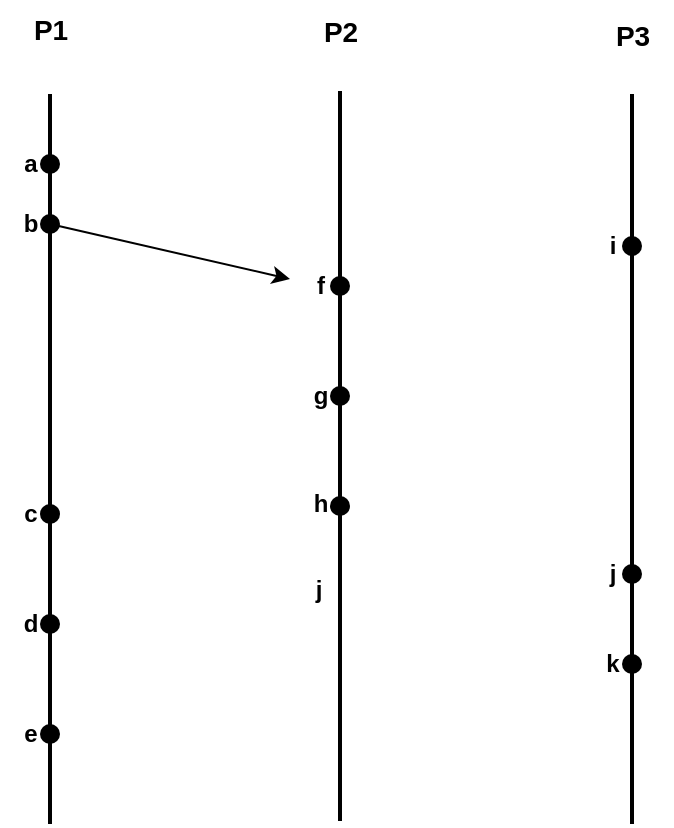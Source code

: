 <mxfile version="21.2.8" type="device" pages="6">
  <diagram name="第 1 页" id="TVg9jb5MkvQMjRC2Ku_h">
    <mxGraphModel dx="638" dy="616" grid="0" gridSize="10" guides="1" tooltips="1" connect="1" arrows="1" fold="1" page="1" pageScale="1" pageWidth="827" pageHeight="1169" math="0" shadow="0">
      <root>
        <mxCell id="0" />
        <mxCell id="1" parent="0" />
        <mxCell id="uUkK4hOQ7Pqk5P5EWZQf-1" value="" style="shape=waypoint;sketch=0;fillStyle=solid;size=6;pointerEvents=1;points=[];fillColor=none;resizable=0;rotatable=0;perimeter=centerPerimeter;snapToPoint=1;strokeWidth=3;fontSize=12;fontStyle=1" parent="1" vertex="1">
          <mxGeometry x="275" y="312" width="20" height="20" as="geometry" />
        </mxCell>
        <mxCell id="uUkK4hOQ7Pqk5P5EWZQf-2" value="" style="line;strokeWidth=2;html=1;direction=south;fontSize=12;fontStyle=1" parent="1" vertex="1">
          <mxGeometry x="280" y="287" width="10" height="365" as="geometry" />
        </mxCell>
        <mxCell id="uUkK4hOQ7Pqk5P5EWZQf-3" value="" style="shape=waypoint;sketch=0;fillStyle=solid;size=6;pointerEvents=1;points=[];fillColor=none;resizable=0;rotatable=0;perimeter=centerPerimeter;snapToPoint=1;strokeWidth=3;fontSize=12;fontStyle=1" parent="1" vertex="1">
          <mxGeometry x="275" y="342" width="20" height="20" as="geometry" />
        </mxCell>
        <mxCell id="uUkK4hOQ7Pqk5P5EWZQf-4" value="a" style="text;html=1;align=center;verticalAlign=middle;resizable=0;points=[];autosize=1;strokeColor=none;fillColor=none;fontSize=12;fontStyle=1" parent="1" vertex="1">
          <mxGeometry x="260" y="307" width="30" height="30" as="geometry" />
        </mxCell>
        <mxCell id="uUkK4hOQ7Pqk5P5EWZQf-38" style="rounded=0;orthogonalLoop=1;jettySize=auto;html=1;exitX=1.2;exitY=0.35;exitDx=0;exitDy=0;exitPerimeter=0;" parent="1" source="uUkK4hOQ7Pqk5P5EWZQf-3" target="uUkK4hOQ7Pqk5P5EWZQf-22" edge="1">
          <mxGeometry relative="1" as="geometry" />
        </mxCell>
        <mxCell id="uUkK4hOQ7Pqk5P5EWZQf-5" value="b" style="text;html=1;align=center;verticalAlign=middle;resizable=0;points=[];autosize=1;strokeColor=none;fillColor=none;fontSize=12;fontStyle=1" parent="1" vertex="1">
          <mxGeometry x="260" y="337" width="30" height="30" as="geometry" />
        </mxCell>
        <mxCell id="uUkK4hOQ7Pqk5P5EWZQf-6" value="" style="shape=waypoint;sketch=0;fillStyle=solid;size=6;pointerEvents=1;points=[];fillColor=none;resizable=0;rotatable=0;perimeter=centerPerimeter;snapToPoint=1;strokeWidth=3;fontSize=12;fontStyle=1" parent="1" vertex="1">
          <mxGeometry x="275" y="542" width="20" height="20" as="geometry" />
        </mxCell>
        <mxCell id="uUkK4hOQ7Pqk5P5EWZQf-7" value="" style="shape=waypoint;sketch=0;fillStyle=solid;size=6;pointerEvents=1;points=[];fillColor=none;resizable=0;rotatable=0;perimeter=centerPerimeter;snapToPoint=1;strokeWidth=3;fontSize=12;fontStyle=1" parent="1" vertex="1">
          <mxGeometry x="275" y="597" width="20" height="20" as="geometry" />
        </mxCell>
        <mxCell id="uUkK4hOQ7Pqk5P5EWZQf-8" value="d" style="text;html=1;align=center;verticalAlign=middle;resizable=0;points=[];autosize=1;strokeColor=none;fillColor=none;fontSize=12;fontStyle=1" parent="1" vertex="1">
          <mxGeometry x="260" y="537" width="30" height="30" as="geometry" />
        </mxCell>
        <mxCell id="uUkK4hOQ7Pqk5P5EWZQf-9" value="e" style="text;html=1;align=center;verticalAlign=middle;resizable=0;points=[];autosize=1;strokeColor=none;fillColor=none;fontSize=12;fontStyle=1" parent="1" vertex="1">
          <mxGeometry x="260" y="592" width="30" height="30" as="geometry" />
        </mxCell>
        <mxCell id="uUkK4hOQ7Pqk5P5EWZQf-10" value="" style="shape=waypoint;sketch=0;fillStyle=solid;size=6;pointerEvents=1;points=[];fillColor=none;resizable=0;rotatable=0;perimeter=centerPerimeter;snapToPoint=1;strokeWidth=3;fontSize=12;fontStyle=1" parent="1" vertex="1">
          <mxGeometry x="275" y="487" width="20" height="20" as="geometry" />
        </mxCell>
        <mxCell id="uUkK4hOQ7Pqk5P5EWZQf-11" value="c" style="text;html=1;align=center;verticalAlign=middle;resizable=0;points=[];autosize=1;strokeColor=none;fillColor=none;fontSize=12;fontStyle=1" parent="1" vertex="1">
          <mxGeometry x="260" y="482" width="30" height="30" as="geometry" />
        </mxCell>
        <mxCell id="uUkK4hOQ7Pqk5P5EWZQf-13" value="" style="line;strokeWidth=2;html=1;direction=south;fontSize=12;fontStyle=1" parent="1" vertex="1">
          <mxGeometry x="425" y="285.5" width="10" height="365" as="geometry" />
        </mxCell>
        <mxCell id="uUkK4hOQ7Pqk5P5EWZQf-17" value="" style="shape=waypoint;sketch=0;fillStyle=solid;size=6;pointerEvents=1;points=[];fillColor=none;resizable=0;rotatable=0;perimeter=centerPerimeter;snapToPoint=1;strokeWidth=3;fontSize=12;fontStyle=1" parent="1" vertex="1">
          <mxGeometry x="420" y="428" width="20" height="20" as="geometry" />
        </mxCell>
        <mxCell id="uUkK4hOQ7Pqk5P5EWZQf-18" value="" style="shape=waypoint;sketch=0;fillStyle=solid;size=6;pointerEvents=1;points=[];fillColor=none;resizable=0;rotatable=0;perimeter=centerPerimeter;snapToPoint=1;strokeWidth=3;fontSize=12;fontStyle=1" parent="1" vertex="1">
          <mxGeometry x="420" y="483" width="20" height="20" as="geometry" />
        </mxCell>
        <mxCell id="uUkK4hOQ7Pqk5P5EWZQf-19" value="g" style="text;html=1;align=center;verticalAlign=middle;resizable=0;points=[];autosize=1;strokeColor=none;fillColor=none;fontSize=12;fontStyle=1" parent="1" vertex="1">
          <mxGeometry x="405" y="423" width="30" height="30" as="geometry" />
        </mxCell>
        <mxCell id="uUkK4hOQ7Pqk5P5EWZQf-20" value="h" style="text;html=1;align=center;verticalAlign=middle;resizable=0;points=[];autosize=1;strokeColor=none;fillColor=none;fontSize=12;fontStyle=1" parent="1" vertex="1">
          <mxGeometry x="405" y="477" width="30" height="30" as="geometry" />
        </mxCell>
        <mxCell id="uUkK4hOQ7Pqk5P5EWZQf-21" value="" style="shape=waypoint;sketch=0;fillStyle=solid;size=6;pointerEvents=1;points=[];fillColor=none;resizable=0;rotatable=0;perimeter=centerPerimeter;snapToPoint=1;strokeWidth=3;fontSize=12;fontStyle=1" parent="1" vertex="1">
          <mxGeometry x="420" y="373" width="20" height="20" as="geometry" />
        </mxCell>
        <mxCell id="uUkK4hOQ7Pqk5P5EWZQf-22" value="f" style="text;html=1;align=center;verticalAlign=middle;resizable=0;points=[];autosize=1;strokeColor=none;fillColor=none;fontSize=12;fontStyle=1" parent="1" vertex="1">
          <mxGeometry x="405" y="368" width="30" height="30" as="geometry" />
        </mxCell>
        <mxCell id="uUkK4hOQ7Pqk5P5EWZQf-23" value="P1" style="text;html=1;align=center;verticalAlign=middle;resizable=0;points=[];autosize=1;strokeColor=none;fillColor=none;fontStyle=1;fontSize=14;" parent="1" vertex="1">
          <mxGeometry x="265" y="240" width="40" height="30" as="geometry" />
        </mxCell>
        <mxCell id="uUkK4hOQ7Pqk5P5EWZQf-24" value="P2" style="text;html=1;align=center;verticalAlign=middle;resizable=0;points=[];autosize=1;strokeColor=none;fillColor=none;fontStyle=1;fontSize=14;" parent="1" vertex="1">
          <mxGeometry x="410" y="241" width="40" height="30" as="geometry" />
        </mxCell>
        <mxCell id="uUkK4hOQ7Pqk5P5EWZQf-25" value="" style="line;strokeWidth=2;html=1;direction=south;fontSize=12;fontStyle=1" parent="1" vertex="1">
          <mxGeometry x="571" y="287" width="10" height="365" as="geometry" />
        </mxCell>
        <mxCell id="uUkK4hOQ7Pqk5P5EWZQf-26" value="" style="shape=waypoint;sketch=0;fillStyle=solid;size=6;pointerEvents=1;points=[];fillColor=none;resizable=0;rotatable=0;perimeter=centerPerimeter;snapToPoint=1;strokeWidth=3;fontSize=12;fontStyle=1" parent="1" vertex="1">
          <mxGeometry x="566" y="517" width="20" height="20" as="geometry" />
        </mxCell>
        <mxCell id="uUkK4hOQ7Pqk5P5EWZQf-27" value="" style="shape=waypoint;sketch=0;fillStyle=solid;size=6;pointerEvents=1;points=[];fillColor=none;resizable=0;rotatable=0;perimeter=centerPerimeter;snapToPoint=1;strokeWidth=3;fontSize=12;fontStyle=1" parent="1" vertex="1">
          <mxGeometry x="566" y="562" width="20" height="20" as="geometry" />
        </mxCell>
        <mxCell id="uUkK4hOQ7Pqk5P5EWZQf-28" value="" style="shape=waypoint;sketch=0;fillStyle=solid;size=6;pointerEvents=1;points=[];fillColor=none;resizable=0;rotatable=0;perimeter=centerPerimeter;snapToPoint=1;strokeWidth=3;fontSize=12;fontStyle=1;fontColor=default;labelBackgroundColor=none;" parent="1" vertex="1">
          <mxGeometry x="566" y="353" width="20" height="20" as="geometry" />
        </mxCell>
        <mxCell id="uUkK4hOQ7Pqk5P5EWZQf-29" value="P3" style="text;html=1;align=center;verticalAlign=middle;resizable=0;points=[];autosize=1;strokeColor=none;fillColor=none;fontStyle=1;fontSize=14;" parent="1" vertex="1">
          <mxGeometry x="556" y="242.5" width="40" height="30" as="geometry" />
        </mxCell>
        <mxCell id="uUkK4hOQ7Pqk5P5EWZQf-31" value="i" style="text;html=1;align=center;verticalAlign=middle;resizable=0;points=[];autosize=1;strokeColor=none;fillColor=none;fontSize=12;fontStyle=1" parent="1" vertex="1">
          <mxGeometry x="551" y="348" width="30" height="30" as="geometry" />
        </mxCell>
        <mxCell id="uUkK4hOQ7Pqk5P5EWZQf-32" value="j" style="text;html=1;align=center;verticalAlign=middle;resizable=0;points=[];autosize=1;strokeColor=none;fillColor=none;fontSize=12;fontStyle=1" parent="1" vertex="1">
          <mxGeometry x="551" y="512" width="30" height="30" as="geometry" />
        </mxCell>
        <mxCell id="uUkK4hOQ7Pqk5P5EWZQf-33" value="k" style="text;html=1;align=center;verticalAlign=middle;resizable=0;points=[];autosize=1;strokeColor=none;fillColor=none;fontSize=12;fontStyle=1" parent="1" vertex="1">
          <mxGeometry x="551" y="557" width="30" height="30" as="geometry" />
        </mxCell>
        <mxCell id="flqku2sw1WM-PE3uM3Uu-1" value="j" style="text;html=1;align=center;verticalAlign=middle;resizable=0;points=[];autosize=1;strokeColor=none;fillColor=none;fontSize=12;fontStyle=1" vertex="1" parent="1">
          <mxGeometry x="404" y="520" width="30" height="30" as="geometry" />
        </mxCell>
      </root>
    </mxGraphModel>
  </diagram>
  <diagram name="背景" id="_UaA_d2bYbqkDxwN5GGY">
    <mxGraphModel dx="608" dy="587" grid="1" gridSize="10" guides="1" tooltips="1" connect="1" arrows="1" fold="1" page="1" pageScale="1" pageWidth="827" pageHeight="1169" math="0" shadow="0">
      <root>
        <mxCell id="gcpTbUjEfD_XlmOCZLJa-0" />
        <mxCell id="gcpTbUjEfD_XlmOCZLJa-1" parent="gcpTbUjEfD_XlmOCZLJa-0" />
        <mxCell id="gcpTbUjEfD_XlmOCZLJa-14" value="" style="line;strokeWidth=2;html=1;direction=west;fontSize=12;fontStyle=1" vertex="1" parent="gcpTbUjEfD_XlmOCZLJa-1">
          <mxGeometry x="271" y="455" width="418" height="10" as="geometry" />
        </mxCell>
        <mxCell id="gcpTbUjEfD_XlmOCZLJa-15" value="" style="shape=waypoint;sketch=0;fillStyle=solid;size=6;pointerEvents=1;points=[];fillColor=none;resizable=0;rotatable=0;perimeter=centerPerimeter;snapToPoint=1;strokeWidth=3;fontSize=12;fontStyle=1" vertex="1" parent="gcpTbUjEfD_XlmOCZLJa-1">
          <mxGeometry x="419" y="450" width="20" height="20" as="geometry" />
        </mxCell>
        <mxCell id="gcpTbUjEfD_XlmOCZLJa-16" value="" style="shape=waypoint;sketch=0;fillStyle=solid;size=6;pointerEvents=1;points=[];fillColor=none;resizable=0;rotatable=0;perimeter=centerPerimeter;snapToPoint=1;strokeWidth=3;fontSize=12;fontStyle=1" vertex="1" parent="gcpTbUjEfD_XlmOCZLJa-1">
          <mxGeometry x="470" y="450" width="20" height="20" as="geometry" />
        </mxCell>
        <mxCell id="gcpTbUjEfD_XlmOCZLJa-17" value="g" style="text;html=1;align=center;verticalAlign=middle;resizable=0;points=[];autosize=1;strokeColor=none;fillColor=none;fontSize=12;fontStyle=1" vertex="1" parent="gcpTbUjEfD_XlmOCZLJa-1">
          <mxGeometry x="414" y="429" width="30" height="30" as="geometry" />
        </mxCell>
        <mxCell id="gcpTbUjEfD_XlmOCZLJa-18" value="h" style="text;html=1;align=center;verticalAlign=middle;resizable=0;points=[];autosize=1;strokeColor=none;fillColor=none;fontSize=12;fontStyle=1" vertex="1" parent="gcpTbUjEfD_XlmOCZLJa-1">
          <mxGeometry x="464.5" y="433" width="30" height="30" as="geometry" />
        </mxCell>
        <mxCell id="gcpTbUjEfD_XlmOCZLJa-19" value="" style="shape=waypoint;sketch=0;fillStyle=solid;size=6;pointerEvents=1;points=[];fillColor=none;resizable=0;rotatable=0;perimeter=centerPerimeter;snapToPoint=1;strokeWidth=3;fontSize=12;fontStyle=1" vertex="1" parent="gcpTbUjEfD_XlmOCZLJa-1">
          <mxGeometry x="350" y="450" width="20" height="20" as="geometry" />
        </mxCell>
        <mxCell id="gcpTbUjEfD_XlmOCZLJa-20" value="f" style="text;html=1;align=center;verticalAlign=middle;resizable=0;points=[];autosize=1;strokeColor=none;fillColor=none;fontSize=12;fontStyle=1" vertex="1" parent="gcpTbUjEfD_XlmOCZLJa-1">
          <mxGeometry x="345" y="433" width="30" height="30" as="geometry" />
        </mxCell>
        <mxCell id="gcpTbUjEfD_XlmOCZLJa-22" value="P2" style="text;html=1;align=center;verticalAlign=middle;resizable=0;points=[];autosize=1;strokeColor=none;fillColor=none;fontStyle=1;fontSize=14;" vertex="1" parent="gcpTbUjEfD_XlmOCZLJa-1">
          <mxGeometry x="681" y="445" width="40" height="30" as="geometry" />
        </mxCell>
        <mxCell id="gcpTbUjEfD_XlmOCZLJa-23" value="" style="line;strokeWidth=2;html=1;direction=west;fontSize=12;fontStyle=1" vertex="1" parent="gcpTbUjEfD_XlmOCZLJa-1">
          <mxGeometry x="271" y="550" width="417" height="10" as="geometry" />
        </mxCell>
        <mxCell id="gcpTbUjEfD_XlmOCZLJa-24" value="" style="shape=waypoint;sketch=0;fillStyle=solid;size=6;pointerEvents=1;points=[];fillColor=none;resizable=0;rotatable=0;perimeter=centerPerimeter;snapToPoint=1;strokeWidth=3;fontSize=12;fontStyle=1" vertex="1" parent="gcpTbUjEfD_XlmOCZLJa-1">
          <mxGeometry x="470" y="545" width="20" height="20" as="geometry" />
        </mxCell>
        <mxCell id="gcpTbUjEfD_XlmOCZLJa-25" value="" style="shape=waypoint;sketch=0;fillStyle=solid;size=6;pointerEvents=1;points=[];fillColor=none;resizable=0;rotatable=0;perimeter=centerPerimeter;snapToPoint=1;strokeWidth=3;fontSize=12;fontStyle=1" vertex="1" parent="gcpTbUjEfD_XlmOCZLJa-1">
          <mxGeometry x="658" y="545" width="20" height="20" as="geometry" />
        </mxCell>
        <mxCell id="gcpTbUjEfD_XlmOCZLJa-26" value="" style="shape=waypoint;sketch=0;fillStyle=solid;size=6;pointerEvents=1;points=[];fillColor=none;resizable=0;rotatable=0;perimeter=centerPerimeter;snapToPoint=1;strokeWidth=3;fontSize=12;fontStyle=1;fontColor=default;labelBackgroundColor=none;" vertex="1" parent="gcpTbUjEfD_XlmOCZLJa-1">
          <mxGeometry x="325" y="545" width="20" height="20" as="geometry" />
        </mxCell>
        <mxCell id="gcpTbUjEfD_XlmOCZLJa-27" value="P3" style="text;html=1;align=center;verticalAlign=middle;resizable=0;points=[];autosize=1;strokeColor=none;fillColor=none;fontStyle=1;fontSize=14;" vertex="1" parent="gcpTbUjEfD_XlmOCZLJa-1">
          <mxGeometry x="681" y="540" width="40" height="30" as="geometry" />
        </mxCell>
        <mxCell id="gcpTbUjEfD_XlmOCZLJa-28" value="i" style="text;html=1;align=center;verticalAlign=middle;resizable=0;points=[];autosize=1;strokeColor=none;fillColor=none;fontSize=12;fontStyle=1" vertex="1" parent="gcpTbUjEfD_XlmOCZLJa-1">
          <mxGeometry x="320" y="528" width="30" height="30" as="geometry" />
        </mxCell>
        <mxCell id="gcpTbUjEfD_XlmOCZLJa-29" value="j" style="text;html=1;align=center;verticalAlign=middle;resizable=0;points=[];autosize=1;strokeColor=none;fillColor=none;fontSize=12;fontStyle=1" vertex="1" parent="gcpTbUjEfD_XlmOCZLJa-1">
          <mxGeometry x="464.5" y="528" width="30" height="30" as="geometry" />
        </mxCell>
        <mxCell id="gcpTbUjEfD_XlmOCZLJa-30" value="k" style="text;html=1;align=center;verticalAlign=middle;resizable=0;points=[];autosize=1;strokeColor=none;fillColor=none;fontSize=12;fontStyle=1" vertex="1" parent="gcpTbUjEfD_XlmOCZLJa-1">
          <mxGeometry x="653" y="528" width="30" height="30" as="geometry" />
        </mxCell>
        <mxCell id="gcpTbUjEfD_XlmOCZLJa-2" value="" style="shape=waypoint;sketch=0;fillStyle=solid;size=6;pointerEvents=1;points=[];fillColor=none;resizable=0;rotatable=0;perimeter=centerPerimeter;snapToPoint=1;strokeWidth=3;fontSize=12;fontStyle=1;container=0;" vertex="1" parent="gcpTbUjEfD_XlmOCZLJa-1">
          <mxGeometry x="288" y="365" width="20" height="20" as="geometry" />
        </mxCell>
        <mxCell id="gcpTbUjEfD_XlmOCZLJa-3" value="" style="line;strokeWidth=2;html=1;direction=west;fontSize=12;fontStyle=1;container=0;" vertex="1" parent="gcpTbUjEfD_XlmOCZLJa-1">
          <mxGeometry x="271" y="370" width="418" height="10" as="geometry" />
        </mxCell>
        <mxCell id="gcpTbUjEfD_XlmOCZLJa-4" value="" style="shape=waypoint;sketch=0;fillStyle=solid;size=6;pointerEvents=1;points=[];fillColor=none;resizable=0;rotatable=0;perimeter=centerPerimeter;snapToPoint=1;strokeWidth=3;fontSize=12;fontStyle=1;container=0;" vertex="1" parent="gcpTbUjEfD_XlmOCZLJa-1">
          <mxGeometry x="323" y="365" width="20" height="20" as="geometry" />
        </mxCell>
        <mxCell id="gcpTbUjEfD_XlmOCZLJa-5" value="a" style="text;html=1;align=center;verticalAlign=middle;resizable=0;points=[];autosize=1;strokeColor=none;fillColor=none;fontSize=12;fontStyle=1;container=0;" vertex="1" parent="gcpTbUjEfD_XlmOCZLJa-1">
          <mxGeometry x="283" y="347" width="30" height="30" as="geometry" />
        </mxCell>
        <mxCell id="gcpTbUjEfD_XlmOCZLJa-7" value="b" style="text;html=1;align=center;verticalAlign=middle;resizable=0;points=[];autosize=1;strokeColor=none;fillColor=none;fontSize=12;fontStyle=1;container=0;" vertex="1" parent="gcpTbUjEfD_XlmOCZLJa-1">
          <mxGeometry x="318" y="347" width="30" height="30" as="geometry" />
        </mxCell>
        <mxCell id="gcpTbUjEfD_XlmOCZLJa-8" value="" style="shape=waypoint;sketch=0;fillStyle=solid;size=6;pointerEvents=1;points=[];fillColor=none;resizable=0;rotatable=0;perimeter=centerPerimeter;snapToPoint=1;strokeWidth=3;fontSize=12;fontStyle=1;container=0;" vertex="1" parent="gcpTbUjEfD_XlmOCZLJa-1">
          <mxGeometry x="578" y="365" width="20" height="20" as="geometry" />
        </mxCell>
        <mxCell id="gcpTbUjEfD_XlmOCZLJa-9" value="" style="shape=waypoint;sketch=0;fillStyle=solid;size=6;pointerEvents=1;points=[];fillColor=none;resizable=0;rotatable=0;perimeter=centerPerimeter;snapToPoint=1;strokeWidth=3;fontSize=12;fontStyle=1;container=0;" vertex="1" parent="gcpTbUjEfD_XlmOCZLJa-1">
          <mxGeometry x="643" y="365" width="20" height="20" as="geometry" />
        </mxCell>
        <mxCell id="gcpTbUjEfD_XlmOCZLJa-10" value="d" style="text;html=1;align=center;verticalAlign=middle;resizable=0;points=[];autosize=1;strokeColor=none;fillColor=none;fontSize=12;fontStyle=1;container=0;" vertex="1" parent="gcpTbUjEfD_XlmOCZLJa-1">
          <mxGeometry x="573" y="347" width="30" height="30" as="geometry" />
        </mxCell>
        <mxCell id="gcpTbUjEfD_XlmOCZLJa-11" value="e" style="text;html=1;align=center;verticalAlign=middle;resizable=0;points=[];autosize=1;strokeColor=none;fillColor=none;fontSize=12;fontStyle=1;container=0;" vertex="1" parent="gcpTbUjEfD_XlmOCZLJa-1">
          <mxGeometry x="638" y="347" width="30" height="30" as="geometry" />
        </mxCell>
        <mxCell id="gcpTbUjEfD_XlmOCZLJa-12" value="" style="shape=waypoint;sketch=0;fillStyle=solid;size=6;pointerEvents=1;points=[];fillColor=none;resizable=0;rotatable=0;perimeter=centerPerimeter;snapToPoint=1;strokeWidth=3;fontSize=12;fontStyle=1;container=0;" vertex="1" parent="gcpTbUjEfD_XlmOCZLJa-1">
          <mxGeometry x="538" y="365" width="20" height="20" as="geometry" />
        </mxCell>
        <mxCell id="gcpTbUjEfD_XlmOCZLJa-13" value="c" style="text;html=1;align=center;verticalAlign=middle;resizable=0;points=[];autosize=1;strokeColor=none;fillColor=none;fontSize=12;fontStyle=1;container=0;" vertex="1" parent="gcpTbUjEfD_XlmOCZLJa-1">
          <mxGeometry x="533" y="347" width="30" height="30" as="geometry" />
        </mxCell>
        <mxCell id="gcpTbUjEfD_XlmOCZLJa-21" value="P1" style="text;html=1;align=center;verticalAlign=middle;resizable=0;points=[];autosize=1;strokeColor=none;fillColor=none;fontStyle=1;fontSize=14;container=0;" vertex="1" parent="gcpTbUjEfD_XlmOCZLJa-1">
          <mxGeometry x="681" y="360" width="40" height="30" as="geometry" />
        </mxCell>
        <mxCell id="VePGji9oBad5CEiWIuGC-1" value="" style="endArrow=classic;html=1;rounded=0;fillColor=#f5f5f5;strokeColor=#666666;" edge="1" parent="gcpTbUjEfD_XlmOCZLJa-1">
          <mxGeometry width="50" height="50" relative="1" as="geometry">
            <mxPoint x="335" y="386" as="sourcePoint" />
            <mxPoint x="355" y="442" as="targetPoint" />
            <Array as="points" />
          </mxGeometry>
        </mxCell>
        <mxCell id="VePGji9oBad5CEiWIuGC-3" value="" style="endArrow=classic;html=1;rounded=0;entryX=0.126;entryY=1.031;entryDx=0;entryDy=0;entryPerimeter=0;fillColor=#f5f5f5;strokeColor=#666666;" edge="1" parent="gcpTbUjEfD_XlmOCZLJa-1">
          <mxGeometry width="50" height="50" relative="1" as="geometry">
            <mxPoint x="342" y="543.755" as="sourcePoint" />
            <mxPoint x="421" y="474" as="targetPoint" />
            <Array as="points" />
          </mxGeometry>
        </mxCell>
        <mxCell id="VePGji9oBad5CEiWIuGC-4" value="" style="endArrow=classic;html=1;rounded=0;fillColor=#f5f5f5;strokeColor=#666666;" edge="1" parent="gcpTbUjEfD_XlmOCZLJa-1">
          <mxGeometry width="50" height="50" relative="1" as="geometry">
            <mxPoint x="490" y="449.995" as="sourcePoint" />
            <mxPoint x="586" y="391" as="targetPoint" />
            <Array as="points" />
          </mxGeometry>
        </mxCell>
        <mxCell id="VePGji9oBad5CEiWIuGC-5" value="" style="endArrow=none;html=1;rounded=0;endFill=0;startArrow=classic;startFill=1;fillColor=#f5f5f5;strokeColor=#666666;" edge="1" parent="gcpTbUjEfD_XlmOCZLJa-1">
          <mxGeometry width="50" height="50" relative="1" as="geometry">
            <mxPoint x="663" y="522" as="sourcePoint" />
            <mxPoint x="654" y="392" as="targetPoint" />
            <Array as="points" />
          </mxGeometry>
        </mxCell>
      </root>
    </mxGraphModel>
  </diagram>
  <diagram id="ED29MfWL8SaGdVaJqEZy" name="P1">
    <mxGraphModel dx="638" dy="616" grid="1" gridSize="10" guides="1" tooltips="1" connect="1" arrows="1" fold="1" page="1" pageScale="1" pageWidth="827" pageHeight="1169" math="0" shadow="0">
      <root>
        <mxCell id="0" />
        <mxCell id="1" parent="0" />
        <mxCell id="DU5lfOHAwdRszaiGKBXR-1" value="" style="line;strokeWidth=2;html=1;direction=west;fontSize=12;fontStyle=1" vertex="1" parent="1">
          <mxGeometry x="320" y="728" width="418" height="10" as="geometry" />
        </mxCell>
        <mxCell id="DU5lfOHAwdRszaiGKBXR-2" value="" style="shape=waypoint;sketch=0;fillStyle=solid;size=6;pointerEvents=1;points=[];fillColor=none;resizable=0;rotatable=0;perimeter=centerPerimeter;snapToPoint=1;strokeWidth=3;fontSize=12;fontStyle=1" vertex="1" parent="1">
          <mxGeometry x="468" y="723" width="20" height="20" as="geometry" />
        </mxCell>
        <mxCell id="DU5lfOHAwdRszaiGKBXR-3" value="" style="shape=waypoint;sketch=0;fillStyle=solid;size=6;pointerEvents=1;points=[];fillColor=none;resizable=0;rotatable=0;perimeter=centerPerimeter;snapToPoint=1;strokeWidth=3;fontSize=12;fontStyle=1" vertex="1" parent="1">
          <mxGeometry x="519" y="723" width="20" height="20" as="geometry" />
        </mxCell>
        <mxCell id="DU5lfOHAwdRszaiGKBXR-4" value="g" style="text;html=1;align=center;verticalAlign=middle;resizable=0;points=[];autosize=1;strokeColor=none;fillColor=none;fontSize=12;fontStyle=1" vertex="1" parent="1">
          <mxGeometry x="463" y="702" width="30" height="30" as="geometry" />
        </mxCell>
        <mxCell id="DU5lfOHAwdRszaiGKBXR-5" value="h" style="text;html=1;align=center;verticalAlign=middle;resizable=0;points=[];autosize=1;strokeColor=none;fillColor=none;fontSize=12;fontStyle=1" vertex="1" parent="1">
          <mxGeometry x="513.5" y="706" width="30" height="30" as="geometry" />
        </mxCell>
        <mxCell id="DU5lfOHAwdRszaiGKBXR-6" value="" style="shape=waypoint;sketch=0;fillStyle=solid;size=6;pointerEvents=1;points=[];fillColor=none;resizable=0;rotatable=0;perimeter=centerPerimeter;snapToPoint=1;strokeWidth=3;fontSize=12;fontStyle=1" vertex="1" parent="1">
          <mxGeometry x="399" y="723" width="20" height="20" as="geometry" />
        </mxCell>
        <mxCell id="DU5lfOHAwdRszaiGKBXR-7" value="f" style="text;html=1;align=center;verticalAlign=middle;resizable=0;points=[];autosize=1;strokeColor=none;fillColor=none;fontSize=12;fontStyle=1" vertex="1" parent="1">
          <mxGeometry x="394" y="706" width="30" height="30" as="geometry" />
        </mxCell>
        <mxCell id="DU5lfOHAwdRszaiGKBXR-8" value="P2" style="text;html=1;align=center;verticalAlign=middle;resizable=0;points=[];autosize=1;strokeColor=none;fillColor=none;fontStyle=1;fontSize=14;" vertex="1" parent="1">
          <mxGeometry x="730" y="718" width="40" height="30" as="geometry" />
        </mxCell>
        <mxCell id="DU5lfOHAwdRszaiGKBXR-9" value="" style="line;strokeWidth=2;html=1;direction=west;fontSize=12;fontStyle=1" vertex="1" parent="1">
          <mxGeometry x="320" y="823" width="417" height="10" as="geometry" />
        </mxCell>
        <mxCell id="DU5lfOHAwdRszaiGKBXR-10" value="" style="shape=waypoint;sketch=0;fillStyle=solid;size=6;pointerEvents=1;points=[];fillColor=none;resizable=0;rotatable=0;perimeter=centerPerimeter;snapToPoint=1;strokeWidth=3;fontSize=12;fontStyle=1" vertex="1" parent="1">
          <mxGeometry x="519" y="818" width="20" height="20" as="geometry" />
        </mxCell>
        <mxCell id="DU5lfOHAwdRszaiGKBXR-11" value="" style="shape=waypoint;sketch=0;fillStyle=solid;size=6;pointerEvents=1;points=[];fillColor=none;resizable=0;rotatable=0;perimeter=centerPerimeter;snapToPoint=1;strokeWidth=3;fontSize=12;fontStyle=1" vertex="1" parent="1">
          <mxGeometry x="707" y="818" width="20" height="20" as="geometry" />
        </mxCell>
        <mxCell id="DU5lfOHAwdRszaiGKBXR-12" value="" style="shape=waypoint;sketch=0;fillStyle=solid;size=6;pointerEvents=1;points=[];fillColor=none;resizable=0;rotatable=0;perimeter=centerPerimeter;snapToPoint=1;strokeWidth=3;fontSize=12;fontStyle=1;fontColor=default;labelBackgroundColor=none;" vertex="1" parent="1">
          <mxGeometry x="374" y="818" width="20" height="20" as="geometry" />
        </mxCell>
        <mxCell id="DU5lfOHAwdRszaiGKBXR-13" value="P3" style="text;html=1;align=center;verticalAlign=middle;resizable=0;points=[];autosize=1;strokeColor=none;fillColor=none;fontStyle=1;fontSize=14;" vertex="1" parent="1">
          <mxGeometry x="730" y="813" width="40" height="30" as="geometry" />
        </mxCell>
        <mxCell id="DU5lfOHAwdRszaiGKBXR-14" value="i" style="text;html=1;align=center;verticalAlign=middle;resizable=0;points=[];autosize=1;strokeColor=none;fillColor=none;fontSize=12;fontStyle=1" vertex="1" parent="1">
          <mxGeometry x="369" y="801" width="30" height="30" as="geometry" />
        </mxCell>
        <mxCell id="DU5lfOHAwdRszaiGKBXR-15" value="j" style="text;html=1;align=center;verticalAlign=middle;resizable=0;points=[];autosize=1;strokeColor=none;fillColor=none;fontSize=12;fontStyle=1" vertex="1" parent="1">
          <mxGeometry x="513.5" y="801" width="30" height="30" as="geometry" />
        </mxCell>
        <mxCell id="DU5lfOHAwdRszaiGKBXR-16" value="k" style="text;html=1;align=center;verticalAlign=middle;resizable=0;points=[];autosize=1;strokeColor=none;fillColor=none;fontSize=12;fontStyle=1" vertex="1" parent="1">
          <mxGeometry x="702" y="801" width="30" height="30" as="geometry" />
        </mxCell>
        <mxCell id="DU5lfOHAwdRszaiGKBXR-17" value="" style="shape=waypoint;sketch=0;fillStyle=solid;size=6;pointerEvents=1;points=[];fillColor=none;resizable=0;rotatable=0;perimeter=centerPerimeter;snapToPoint=1;strokeWidth=3;fontSize=12;fontStyle=1;container=0;" vertex="1" parent="1">
          <mxGeometry x="337" y="638" width="20" height="20" as="geometry" />
        </mxCell>
        <mxCell id="DU5lfOHAwdRszaiGKBXR-18" value="" style="line;strokeWidth=2;html=1;direction=west;fontSize=12;fontStyle=1;container=0;" vertex="1" parent="1">
          <mxGeometry x="320" y="643" width="418" height="10" as="geometry" />
        </mxCell>
        <mxCell id="DU5lfOHAwdRszaiGKBXR-19" value="" style="shape=waypoint;sketch=0;fillStyle=solid;size=6;pointerEvents=1;points=[];fillColor=none;resizable=0;rotatable=0;perimeter=centerPerimeter;snapToPoint=1;strokeWidth=3;fontSize=12;fontStyle=1;container=0;" vertex="1" parent="1">
          <mxGeometry x="372" y="638" width="20" height="20" as="geometry" />
        </mxCell>
        <mxCell id="DU5lfOHAwdRszaiGKBXR-20" value="a" style="text;html=1;align=center;verticalAlign=middle;resizable=0;points=[];autosize=1;strokeColor=none;fillColor=none;fontSize=12;fontStyle=1;container=0;" vertex="1" parent="1">
          <mxGeometry x="332" y="620" width="30" height="30" as="geometry" />
        </mxCell>
        <mxCell id="DU5lfOHAwdRszaiGKBXR-21" value="b" style="text;html=1;align=center;verticalAlign=middle;resizable=0;points=[];autosize=1;strokeColor=none;fillColor=none;fontSize=12;fontStyle=1;container=0;" vertex="1" parent="1">
          <mxGeometry x="367" y="620" width="30" height="30" as="geometry" />
        </mxCell>
        <mxCell id="DU5lfOHAwdRszaiGKBXR-22" value="" style="shape=waypoint;sketch=0;fillStyle=solid;size=6;pointerEvents=1;points=[];fillColor=none;resizable=0;rotatable=0;perimeter=centerPerimeter;snapToPoint=1;strokeWidth=3;fontSize=12;fontStyle=1;container=0;" vertex="1" parent="1">
          <mxGeometry x="627" y="638" width="20" height="20" as="geometry" />
        </mxCell>
        <mxCell id="DU5lfOHAwdRszaiGKBXR-23" value="" style="shape=waypoint;sketch=0;fillStyle=solid;size=6;pointerEvents=1;points=[];fillColor=none;resizable=0;rotatable=0;perimeter=centerPerimeter;snapToPoint=1;strokeWidth=3;fontSize=12;fontStyle=1;container=0;" vertex="1" parent="1">
          <mxGeometry x="692" y="638" width="20" height="20" as="geometry" />
        </mxCell>
        <mxCell id="DU5lfOHAwdRszaiGKBXR-24" value="d" style="text;html=1;align=center;verticalAlign=middle;resizable=0;points=[];autosize=1;strokeColor=none;fillColor=none;fontSize=12;fontStyle=1;container=0;" vertex="1" parent="1">
          <mxGeometry x="622" y="620" width="30" height="30" as="geometry" />
        </mxCell>
        <mxCell id="DU5lfOHAwdRszaiGKBXR-25" value="e" style="text;html=1;align=center;verticalAlign=middle;resizable=0;points=[];autosize=1;strokeColor=none;fillColor=none;fontSize=12;fontStyle=1;container=0;" vertex="1" parent="1">
          <mxGeometry x="687" y="620" width="30" height="30" as="geometry" />
        </mxCell>
        <mxCell id="DU5lfOHAwdRszaiGKBXR-26" value="" style="shape=waypoint;sketch=0;fillStyle=solid;size=6;pointerEvents=1;points=[];fillColor=none;resizable=0;rotatable=0;perimeter=centerPerimeter;snapToPoint=1;strokeWidth=3;fontSize=12;fontStyle=1;container=0;" vertex="1" parent="1">
          <mxGeometry x="587" y="638" width="20" height="20" as="geometry" />
        </mxCell>
        <mxCell id="DU5lfOHAwdRszaiGKBXR-27" value="c" style="text;html=1;align=center;verticalAlign=middle;resizable=0;points=[];autosize=1;strokeColor=none;fillColor=none;fontSize=12;fontStyle=1;container=0;" vertex="1" parent="1">
          <mxGeometry x="582" y="620" width="30" height="30" as="geometry" />
        </mxCell>
        <mxCell id="DU5lfOHAwdRszaiGKBXR-28" value="P1" style="text;html=1;align=center;verticalAlign=middle;resizable=0;points=[];autosize=1;strokeColor=none;fillColor=none;fontStyle=1;fontSize=14;container=0;" vertex="1" parent="1">
          <mxGeometry x="730" y="633" width="40" height="30" as="geometry" />
        </mxCell>
        <mxCell id="DU5lfOHAwdRszaiGKBXR-29" value="" style="endArrow=classic;html=1;rounded=0;fillColor=#f5f5f5;strokeColor=#666666;opacity=40;" edge="1" parent="1">
          <mxGeometry width="50" height="50" relative="1" as="geometry">
            <mxPoint x="384" y="659" as="sourcePoint" />
            <mxPoint x="404" y="715" as="targetPoint" />
            <Array as="points" />
          </mxGeometry>
        </mxCell>
        <mxCell id="DU5lfOHAwdRszaiGKBXR-30" value="" style="endArrow=classic;html=1;rounded=0;entryX=0.126;entryY=1.031;entryDx=0;entryDy=0;entryPerimeter=0;fillColor=#f5f5f5;strokeColor=#666666;opacity=40;" edge="1" parent="1">
          <mxGeometry width="50" height="50" relative="1" as="geometry">
            <mxPoint x="391" y="816.755" as="sourcePoint" />
            <mxPoint x="470" y="747" as="targetPoint" />
            <Array as="points" />
          </mxGeometry>
        </mxCell>
        <mxCell id="DU5lfOHAwdRszaiGKBXR-31" value="" style="endArrow=classic;html=1;rounded=0;fillColor=#f5f5f5;strokeColor=#666666;opacity=40;" edge="1" parent="1">
          <mxGeometry width="50" height="50" relative="1" as="geometry">
            <mxPoint x="539" y="722.995" as="sourcePoint" />
            <mxPoint x="635" y="664" as="targetPoint" />
            <Array as="points" />
          </mxGeometry>
        </mxCell>
        <mxCell id="DU5lfOHAwdRszaiGKBXR-32" value="" style="endArrow=none;html=1;rounded=0;endFill=0;startArrow=classic;startFill=1;fillColor=#f5f5f5;strokeColor=#666666;opacity=40;" edge="1" parent="1">
          <mxGeometry width="50" height="50" relative="1" as="geometry">
            <mxPoint x="712" y="795" as="sourcePoint" />
            <mxPoint x="703" y="665" as="targetPoint" />
            <Array as="points" />
          </mxGeometry>
        </mxCell>
        <mxCell id="DU5lfOHAwdRszaiGKBXR-33" value="" style="ellipse;whiteSpace=wrap;html=1;opacity=50;strokeWidth=2;fillColor=#ffbd24;strokeColor=none;fontColor=#000000;" vertex="1" parent="1">
          <mxGeometry x="330" y="620" width="70" height="43" as="geometry" />
        </mxCell>
        <mxCell id="DU5lfOHAwdRszaiGKBXR-35" value="" style="endArrow=classic;html=1;rounded=0;fillColor=#e51400;strokeColor=#B20000;dashed=1;exitX=0.714;exitY=0.65;exitDx=0;exitDy=0;exitPerimeter=0;entryX=0.25;entryY=0.5;entryDx=0;entryDy=0;entryPerimeter=0;strokeWidth=1.5;" edge="1" parent="1" source="DU5lfOHAwdRszaiGKBXR-18" target="DU5lfOHAwdRszaiGKBXR-1">
          <mxGeometry width="50" height="50" relative="1" as="geometry">
            <mxPoint x="570" y="550" as="sourcePoint" />
            <mxPoint x="620" y="500" as="targetPoint" />
          </mxGeometry>
        </mxCell>
        <mxCell id="DU5lfOHAwdRszaiGKBXR-36" value="" style="endArrow=classic;html=1;rounded=0;fillColor=#e51400;strokeColor=#B20000;dashed=1;entryX=0.655;entryY=0.85;entryDx=0;entryDy=0;entryPerimeter=0;strokeWidth=1.5;" edge="1" parent="1" target="DU5lfOHAwdRszaiGKBXR-9">
          <mxGeometry width="50" height="50" relative="1" as="geometry">
            <mxPoint x="440" y="650" as="sourcePoint" />
            <mxPoint x="644" y="743" as="targetPoint" />
          </mxGeometry>
        </mxCell>
        <mxCell id="DU5lfOHAwdRszaiGKBXR-39" value="marker" style="edgeLabel;html=1;align=center;verticalAlign=middle;resizable=0;points=[];fontColor=#FF3333;" vertex="1" connectable="0" parent="DU5lfOHAwdRszaiGKBXR-36">
          <mxGeometry x="-0.689" y="3" relative="1" as="geometry">
            <mxPoint as="offset" />
          </mxGeometry>
        </mxCell>
        <mxCell id="DU5lfOHAwdRszaiGKBXR-38" value="C21...&lt;br&gt;C31..." style="text;html=1;align=center;verticalAlign=middle;resizable=0;points=[];autosize=1;strokeColor=none;fillColor=none;fontStyle=1;fontSize=14;container=0;" vertex="1" parent="1">
          <mxGeometry x="250" y="620" width="60" height="50" as="geometry" />
        </mxCell>
        <mxCell id="DU5lfOHAwdRszaiGKBXR-40" value="marker" style="edgeLabel;html=1;align=center;verticalAlign=middle;resizable=0;points=[];fontColor=#FF3333;" vertex="1" connectable="0" parent="1">
          <mxGeometry x="519.0" y="679.995" as="geometry" />
        </mxCell>
      </root>
    </mxGraphModel>
  </diagram>
  <diagram id="wotAuxCP-Gu4qGPqjrOm" name="P3">
    <mxGraphModel dx="638" dy="616" grid="1" gridSize="10" guides="1" tooltips="1" connect="1" arrows="1" fold="1" page="1" pageScale="1" pageWidth="827" pageHeight="1169" math="0" shadow="0">
      <root>
        <mxCell id="0" />
        <mxCell id="1" parent="0" />
        <mxCell id="6a-OkMrRQLxdRUPZRAKh-1" value="" style="line;strokeWidth=2;html=1;direction=west;fontSize=12;fontStyle=1" vertex="1" parent="1">
          <mxGeometry x="320" y="728" width="418" height="10" as="geometry" />
        </mxCell>
        <mxCell id="6a-OkMrRQLxdRUPZRAKh-2" value="" style="shape=waypoint;sketch=0;fillStyle=solid;size=6;pointerEvents=1;points=[];fillColor=none;resizable=0;rotatable=0;perimeter=centerPerimeter;snapToPoint=1;strokeWidth=3;fontSize=12;fontStyle=1" vertex="1" parent="1">
          <mxGeometry x="468" y="723" width="20" height="20" as="geometry" />
        </mxCell>
        <mxCell id="6a-OkMrRQLxdRUPZRAKh-3" value="" style="shape=waypoint;sketch=0;fillStyle=solid;size=6;pointerEvents=1;points=[];fillColor=none;resizable=0;rotatable=0;perimeter=centerPerimeter;snapToPoint=1;strokeWidth=3;fontSize=12;fontStyle=1" vertex="1" parent="1">
          <mxGeometry x="519" y="723" width="20" height="20" as="geometry" />
        </mxCell>
        <mxCell id="6a-OkMrRQLxdRUPZRAKh-4" value="g" style="text;html=1;align=center;verticalAlign=middle;resizable=0;points=[];autosize=1;strokeColor=none;fillColor=none;fontSize=12;fontStyle=1" vertex="1" parent="1">
          <mxGeometry x="463" y="702" width="30" height="30" as="geometry" />
        </mxCell>
        <mxCell id="6a-OkMrRQLxdRUPZRAKh-5" value="h" style="text;html=1;align=center;verticalAlign=middle;resizable=0;points=[];autosize=1;strokeColor=none;fillColor=none;fontSize=12;fontStyle=1" vertex="1" parent="1">
          <mxGeometry x="513.5" y="706" width="30" height="30" as="geometry" />
        </mxCell>
        <mxCell id="6a-OkMrRQLxdRUPZRAKh-6" value="" style="shape=waypoint;sketch=0;fillStyle=solid;size=6;pointerEvents=1;points=[];fillColor=none;resizable=0;rotatable=0;perimeter=centerPerimeter;snapToPoint=1;strokeWidth=3;fontSize=12;fontStyle=1" vertex="1" parent="1">
          <mxGeometry x="399" y="723" width="20" height="20" as="geometry" />
        </mxCell>
        <mxCell id="6a-OkMrRQLxdRUPZRAKh-7" value="f" style="text;html=1;align=center;verticalAlign=middle;resizable=0;points=[];autosize=1;strokeColor=none;fillColor=none;fontSize=12;fontStyle=1" vertex="1" parent="1">
          <mxGeometry x="394" y="706" width="30" height="30" as="geometry" />
        </mxCell>
        <mxCell id="6a-OkMrRQLxdRUPZRAKh-8" value="P2" style="text;html=1;align=center;verticalAlign=middle;resizable=0;points=[];autosize=1;strokeColor=none;fillColor=none;fontStyle=1;fontSize=14;" vertex="1" parent="1">
          <mxGeometry x="730" y="718" width="40" height="30" as="geometry" />
        </mxCell>
        <mxCell id="6a-OkMrRQLxdRUPZRAKh-9" value="" style="line;strokeWidth=2;html=1;direction=west;fontSize=12;fontStyle=1" vertex="1" parent="1">
          <mxGeometry x="320" y="823" width="417" height="10" as="geometry" />
        </mxCell>
        <mxCell id="6a-OkMrRQLxdRUPZRAKh-10" value="" style="shape=waypoint;sketch=0;fillStyle=solid;size=6;pointerEvents=1;points=[];fillColor=none;resizable=0;rotatable=0;perimeter=centerPerimeter;snapToPoint=1;strokeWidth=3;fontSize=12;fontStyle=1" vertex="1" parent="1">
          <mxGeometry x="519" y="818" width="20" height="20" as="geometry" />
        </mxCell>
        <mxCell id="6a-OkMrRQLxdRUPZRAKh-11" value="" style="shape=waypoint;sketch=0;fillStyle=solid;size=6;pointerEvents=1;points=[];fillColor=none;resizable=0;rotatable=0;perimeter=centerPerimeter;snapToPoint=1;strokeWidth=3;fontSize=12;fontStyle=1" vertex="1" parent="1">
          <mxGeometry x="707" y="818" width="20" height="20" as="geometry" />
        </mxCell>
        <mxCell id="6a-OkMrRQLxdRUPZRAKh-12" value="" style="shape=waypoint;sketch=0;fillStyle=solid;size=6;pointerEvents=1;points=[];fillColor=none;resizable=0;rotatable=0;perimeter=centerPerimeter;snapToPoint=1;strokeWidth=3;fontSize=12;fontStyle=1;fontColor=default;labelBackgroundColor=none;" vertex="1" parent="1">
          <mxGeometry x="374" y="818" width="20" height="20" as="geometry" />
        </mxCell>
        <mxCell id="6a-OkMrRQLxdRUPZRAKh-13" value="P3" style="text;html=1;align=center;verticalAlign=middle;resizable=0;points=[];autosize=1;strokeColor=none;fillColor=none;fontStyle=1;fontSize=14;" vertex="1" parent="1">
          <mxGeometry x="730" y="813" width="40" height="30" as="geometry" />
        </mxCell>
        <mxCell id="6a-OkMrRQLxdRUPZRAKh-14" value="i" style="text;html=1;align=center;verticalAlign=middle;resizable=0;points=[];autosize=1;strokeColor=none;fillColor=none;fontSize=12;fontStyle=1" vertex="1" parent="1">
          <mxGeometry x="369" y="801" width="30" height="30" as="geometry" />
        </mxCell>
        <mxCell id="6a-OkMrRQLxdRUPZRAKh-15" value="j" style="text;html=1;align=center;verticalAlign=middle;resizable=0;points=[];autosize=1;strokeColor=none;fillColor=none;fontSize=12;fontStyle=1" vertex="1" parent="1">
          <mxGeometry x="513.5" y="801" width="30" height="30" as="geometry" />
        </mxCell>
        <mxCell id="6a-OkMrRQLxdRUPZRAKh-16" value="k" style="text;html=1;align=center;verticalAlign=middle;resizable=0;points=[];autosize=1;strokeColor=none;fillColor=none;fontSize=12;fontStyle=1" vertex="1" parent="1">
          <mxGeometry x="702" y="801" width="30" height="30" as="geometry" />
        </mxCell>
        <mxCell id="6a-OkMrRQLxdRUPZRAKh-17" value="" style="shape=waypoint;sketch=0;fillStyle=solid;size=6;pointerEvents=1;points=[];fillColor=none;resizable=0;rotatable=0;perimeter=centerPerimeter;snapToPoint=1;strokeWidth=3;fontSize=12;fontStyle=1;container=0;" vertex="1" parent="1">
          <mxGeometry x="337" y="638" width="20" height="20" as="geometry" />
        </mxCell>
        <mxCell id="6a-OkMrRQLxdRUPZRAKh-18" value="" style="line;strokeWidth=2;html=1;direction=west;fontSize=12;fontStyle=1;container=0;" vertex="1" parent="1">
          <mxGeometry x="320" y="643" width="418" height="10" as="geometry" />
        </mxCell>
        <mxCell id="6a-OkMrRQLxdRUPZRAKh-19" value="" style="shape=waypoint;sketch=0;fillStyle=solid;size=6;pointerEvents=1;points=[];fillColor=none;resizable=0;rotatable=0;perimeter=centerPerimeter;snapToPoint=1;strokeWidth=3;fontSize=12;fontStyle=1;container=0;" vertex="1" parent="1">
          <mxGeometry x="372" y="638" width="20" height="20" as="geometry" />
        </mxCell>
        <mxCell id="6a-OkMrRQLxdRUPZRAKh-20" value="a" style="text;html=1;align=center;verticalAlign=middle;resizable=0;points=[];autosize=1;strokeColor=none;fillColor=none;fontSize=12;fontStyle=1;container=0;" vertex="1" parent="1">
          <mxGeometry x="332" y="620" width="30" height="30" as="geometry" />
        </mxCell>
        <mxCell id="6a-OkMrRQLxdRUPZRAKh-21" value="b" style="text;html=1;align=center;verticalAlign=middle;resizable=0;points=[];autosize=1;strokeColor=none;fillColor=none;fontSize=12;fontStyle=1;container=0;" vertex="1" parent="1">
          <mxGeometry x="367" y="620" width="30" height="30" as="geometry" />
        </mxCell>
        <mxCell id="6a-OkMrRQLxdRUPZRAKh-22" value="" style="shape=waypoint;sketch=0;fillStyle=solid;size=6;pointerEvents=1;points=[];fillColor=none;resizable=0;rotatable=0;perimeter=centerPerimeter;snapToPoint=1;strokeWidth=3;fontSize=12;fontStyle=1;container=0;" vertex="1" parent="1">
          <mxGeometry x="627" y="638" width="20" height="20" as="geometry" />
        </mxCell>
        <mxCell id="6a-OkMrRQLxdRUPZRAKh-23" value="" style="shape=waypoint;sketch=0;fillStyle=solid;size=6;pointerEvents=1;points=[];fillColor=none;resizable=0;rotatable=0;perimeter=centerPerimeter;snapToPoint=1;strokeWidth=3;fontSize=12;fontStyle=1;container=0;" vertex="1" parent="1">
          <mxGeometry x="692" y="638" width="20" height="20" as="geometry" />
        </mxCell>
        <mxCell id="6a-OkMrRQLxdRUPZRAKh-24" value="d" style="text;html=1;align=center;verticalAlign=middle;resizable=0;points=[];autosize=1;strokeColor=none;fillColor=none;fontSize=12;fontStyle=1;container=0;" vertex="1" parent="1">
          <mxGeometry x="622" y="620" width="30" height="30" as="geometry" />
        </mxCell>
        <mxCell id="6a-OkMrRQLxdRUPZRAKh-25" value="e" style="text;html=1;align=center;verticalAlign=middle;resizable=0;points=[];autosize=1;strokeColor=none;fillColor=none;fontSize=12;fontStyle=1;container=0;" vertex="1" parent="1">
          <mxGeometry x="687" y="620" width="30" height="30" as="geometry" />
        </mxCell>
        <mxCell id="6a-OkMrRQLxdRUPZRAKh-26" value="" style="shape=waypoint;sketch=0;fillStyle=solid;size=6;pointerEvents=1;points=[];fillColor=none;resizable=0;rotatable=0;perimeter=centerPerimeter;snapToPoint=1;strokeWidth=3;fontSize=12;fontStyle=1;container=0;" vertex="1" parent="1">
          <mxGeometry x="587" y="638" width="20" height="20" as="geometry" />
        </mxCell>
        <mxCell id="6a-OkMrRQLxdRUPZRAKh-27" value="c" style="text;html=1;align=center;verticalAlign=middle;resizable=0;points=[];autosize=1;strokeColor=none;fillColor=none;fontSize=12;fontStyle=1;container=0;" vertex="1" parent="1">
          <mxGeometry x="582" y="620" width="30" height="30" as="geometry" />
        </mxCell>
        <mxCell id="6a-OkMrRQLxdRUPZRAKh-28" value="P1" style="text;html=1;align=center;verticalAlign=middle;resizable=0;points=[];autosize=1;strokeColor=none;fillColor=none;fontStyle=1;fontSize=14;container=0;" vertex="1" parent="1">
          <mxGeometry x="730" y="633" width="40" height="30" as="geometry" />
        </mxCell>
        <mxCell id="6a-OkMrRQLxdRUPZRAKh-29" value="" style="endArrow=classic;html=1;rounded=0;fillColor=#f5f5f5;strokeColor=#666666;opacity=40;" edge="1" parent="1">
          <mxGeometry width="50" height="50" relative="1" as="geometry">
            <mxPoint x="384" y="659" as="sourcePoint" />
            <mxPoint x="404" y="715" as="targetPoint" />
            <Array as="points" />
          </mxGeometry>
        </mxCell>
        <mxCell id="6a-OkMrRQLxdRUPZRAKh-30" value="" style="endArrow=classic;html=1;rounded=0;entryX=0.126;entryY=1.031;entryDx=0;entryDy=0;entryPerimeter=0;fillColor=#f5f5f5;strokeColor=#666666;opacity=40;" edge="1" parent="1">
          <mxGeometry width="50" height="50" relative="1" as="geometry">
            <mxPoint x="391" y="816.755" as="sourcePoint" />
            <mxPoint x="470" y="747" as="targetPoint" />
            <Array as="points" />
          </mxGeometry>
        </mxCell>
        <mxCell id="6a-OkMrRQLxdRUPZRAKh-31" value="" style="endArrow=classic;html=1;rounded=0;fillColor=#f5f5f5;strokeColor=#666666;opacity=40;" edge="1" parent="1">
          <mxGeometry width="50" height="50" relative="1" as="geometry">
            <mxPoint x="539" y="722.995" as="sourcePoint" />
            <mxPoint x="635" y="664" as="targetPoint" />
            <Array as="points" />
          </mxGeometry>
        </mxCell>
        <mxCell id="6a-OkMrRQLxdRUPZRAKh-32" value="" style="endArrow=none;html=1;rounded=0;endFill=0;startArrow=classic;startFill=1;fillColor=#f5f5f5;strokeColor=#666666;opacity=40;" edge="1" parent="1">
          <mxGeometry width="50" height="50" relative="1" as="geometry">
            <mxPoint x="712" y="795" as="sourcePoint" />
            <mxPoint x="703" y="665" as="targetPoint" />
            <Array as="points" />
          </mxGeometry>
        </mxCell>
        <mxCell id="6a-OkMrRQLxdRUPZRAKh-33" value="" style="ellipse;whiteSpace=wrap;html=1;opacity=50;strokeWidth=2;fillColor=#ffbd24;strokeColor=none;fontColor=#000000;" vertex="1" parent="1">
          <mxGeometry x="329" y="625" width="70" height="33" as="geometry" />
        </mxCell>
        <mxCell id="6a-OkMrRQLxdRUPZRAKh-34" value="" style="endArrow=classic;html=1;rounded=0;fillColor=#e51400;strokeColor=#B20000;dashed=1;exitX=0.714;exitY=0.65;exitDx=0;exitDy=0;exitPerimeter=0;entryX=0.25;entryY=0.5;entryDx=0;entryDy=0;entryPerimeter=0;strokeWidth=1.5;opacity=40;textOpacity=40;" edge="1" parent="1" source="6a-OkMrRQLxdRUPZRAKh-18" target="6a-OkMrRQLxdRUPZRAKh-1">
          <mxGeometry width="50" height="50" relative="1" as="geometry">
            <mxPoint x="570" y="550" as="sourcePoint" />
            <mxPoint x="620" y="500" as="targetPoint" />
          </mxGeometry>
        </mxCell>
        <mxCell id="6a-OkMrRQLxdRUPZRAKh-35" value="" style="endArrow=classic;html=1;rounded=0;fillColor=#e51400;strokeColor=#B20000;dashed=1;entryX=0.655;entryY=0.85;entryDx=0;entryDy=0;entryPerimeter=0;strokeWidth=1.5;opacity=40;textOpacity=40;" edge="1" parent="1" target="6a-OkMrRQLxdRUPZRAKh-9">
          <mxGeometry width="50" height="50" relative="1" as="geometry">
            <mxPoint x="440" y="650" as="sourcePoint" />
            <mxPoint x="644" y="743" as="targetPoint" />
          </mxGeometry>
        </mxCell>
        <mxCell id="6a-OkMrRQLxdRUPZRAKh-36" value="marker" style="edgeLabel;html=1;align=center;verticalAlign=middle;resizable=0;points=[];fontColor=#FF3333;textOpacity=40;" vertex="1" connectable="0" parent="6a-OkMrRQLxdRUPZRAKh-35">
          <mxGeometry x="-0.689" y="3" relative="1" as="geometry">
            <mxPoint as="offset" />
          </mxGeometry>
        </mxCell>
        <mxCell id="6a-OkMrRQLxdRUPZRAKh-37" value="C21...&lt;br&gt;C31..." style="text;html=1;align=center;verticalAlign=middle;resizable=0;points=[];autosize=1;strokeColor=none;fillColor=none;fontStyle=1;fontSize=14;container=0;" vertex="1" parent="1">
          <mxGeometry x="222" y="616.5" width="60" height="50" as="geometry" />
        </mxCell>
        <mxCell id="6a-OkMrRQLxdRUPZRAKh-38" value="marker" style="edgeLabel;html=1;align=center;verticalAlign=middle;resizable=0;points=[];fontColor=#FF3333;textOpacity=40;" vertex="1" connectable="0" parent="1">
          <mxGeometry x="519.0" y="679.995" as="geometry" />
        </mxCell>
        <mxCell id="6a-OkMrRQLxdRUPZRAKh-39" value="" style="ellipse;whiteSpace=wrap;html=1;opacity=50;strokeWidth=2;fillColor=#ffbd24;strokeColor=none;fontColor=#000000;" vertex="1" parent="1">
          <mxGeometry x="349" y="810" width="70" height="34" as="geometry" />
        </mxCell>
        <mxCell id="6a-OkMrRQLxdRUPZRAKh-40" value="C13 -&amp;gt; empty&lt;br&gt;C23 ..." style="text;html=1;align=left;verticalAlign=middle;resizable=0;points=[];autosize=1;strokeColor=none;fillColor=none;fontStyle=1;fontSize=14;container=0;" vertex="1" parent="1">
          <mxGeometry x="222" y="803" width="110" height="50" as="geometry" />
        </mxCell>
        <mxCell id="6a-OkMrRQLxdRUPZRAKh-41" value="" style="endArrow=classic;html=1;rounded=0;fillColor=#008a00;strokeColor=#005700;dashed=1;strokeWidth=1.5;entryX=0.372;entryY=0.3;entryDx=0;entryDy=0;entryPerimeter=0;" edge="1" parent="1">
          <mxGeometry width="50" height="50" relative="1" as="geometry">
            <mxPoint x="490" y="826" as="sourcePoint" />
            <mxPoint x="582.504" y="741" as="targetPoint" />
          </mxGeometry>
        </mxCell>
        <mxCell id="6a-OkMrRQLxdRUPZRAKh-42" value="" style="endArrow=classic;html=1;rounded=0;fillColor=#008a00;strokeColor=#005700;dashed=1;strokeWidth=1.5;entryX=1.267;entryY=1;entryDx=0;entryDy=0;entryPerimeter=0;exitX=0.606;exitY=0.9;exitDx=0;exitDy=0;exitPerimeter=0;" edge="1" parent="1">
          <mxGeometry width="50" height="50" relative="1" as="geometry">
            <mxPoint x="484.298" y="828" as="sourcePoint" />
            <mxPoint x="620.01" y="654" as="targetPoint" />
          </mxGeometry>
        </mxCell>
        <mxCell id="2tf7MHCCqMwDhOK6X_Yg-1" value="marker" style="edgeLabel;html=1;align=center;verticalAlign=middle;resizable=0;points=[];" vertex="1" connectable="0" parent="6a-OkMrRQLxdRUPZRAKh-42">
          <mxGeometry x="-0.332" y="4" relative="1" as="geometry">
            <mxPoint as="offset" />
          </mxGeometry>
        </mxCell>
        <mxCell id="2tf7MHCCqMwDhOK6X_Yg-2" value="marker" style="edgeLabel;html=1;align=center;verticalAlign=middle;resizable=0;points=[];" vertex="1" connectable="0" parent="1">
          <mxGeometry x="543.505" y="779.999" as="geometry" />
        </mxCell>
      </root>
    </mxGraphModel>
  </diagram>
  <diagram id="DHMc8hvv-zg6qoF7TH7i" name="P2">
    <mxGraphModel dx="638" dy="616" grid="1" gridSize="10" guides="1" tooltips="1" connect="1" arrows="1" fold="1" page="1" pageScale="1" pageWidth="827" pageHeight="1169" math="0" shadow="0">
      <root>
        <mxCell id="0" />
        <mxCell id="1" parent="0" />
        <mxCell id="mpGMrDnS7RBSC5jAtFF5-1" value="" style="line;strokeWidth=2;html=1;direction=west;fontSize=12;fontStyle=1" vertex="1" parent="1">
          <mxGeometry x="320" y="728" width="418" height="10" as="geometry" />
        </mxCell>
        <mxCell id="mpGMrDnS7RBSC5jAtFF5-2" value="" style="shape=waypoint;sketch=0;fillStyle=solid;size=6;pointerEvents=1;points=[];fillColor=none;resizable=0;rotatable=0;perimeter=centerPerimeter;snapToPoint=1;strokeWidth=3;fontSize=12;fontStyle=1" vertex="1" parent="1">
          <mxGeometry x="468" y="723" width="20" height="20" as="geometry" />
        </mxCell>
        <mxCell id="mpGMrDnS7RBSC5jAtFF5-3" value="" style="shape=waypoint;sketch=0;fillStyle=solid;size=6;pointerEvents=1;points=[];fillColor=none;resizable=0;rotatable=0;perimeter=centerPerimeter;snapToPoint=1;strokeWidth=3;fontSize=12;fontStyle=1" vertex="1" parent="1">
          <mxGeometry x="519" y="723" width="20" height="20" as="geometry" />
        </mxCell>
        <mxCell id="mpGMrDnS7RBSC5jAtFF5-4" value="g" style="text;html=1;align=center;verticalAlign=middle;resizable=0;points=[];autosize=1;strokeColor=none;fillColor=none;fontSize=12;fontStyle=1" vertex="1" parent="1">
          <mxGeometry x="463" y="702" width="30" height="30" as="geometry" />
        </mxCell>
        <mxCell id="mpGMrDnS7RBSC5jAtFF5-5" value="h" style="text;html=1;align=center;verticalAlign=middle;resizable=0;points=[];autosize=1;strokeColor=none;fillColor=none;fontSize=12;fontStyle=1" vertex="1" parent="1">
          <mxGeometry x="513.5" y="706" width="30" height="30" as="geometry" />
        </mxCell>
        <mxCell id="mpGMrDnS7RBSC5jAtFF5-6" value="" style="shape=waypoint;sketch=0;fillStyle=solid;size=6;pointerEvents=1;points=[];fillColor=none;resizable=0;rotatable=0;perimeter=centerPerimeter;snapToPoint=1;strokeWidth=3;fontSize=12;fontStyle=1" vertex="1" parent="1">
          <mxGeometry x="399" y="723" width="20" height="20" as="geometry" />
        </mxCell>
        <mxCell id="mpGMrDnS7RBSC5jAtFF5-7" value="f" style="text;html=1;align=center;verticalAlign=middle;resizable=0;points=[];autosize=1;strokeColor=none;fillColor=none;fontSize=12;fontStyle=1" vertex="1" parent="1">
          <mxGeometry x="394" y="706" width="30" height="30" as="geometry" />
        </mxCell>
        <mxCell id="mpGMrDnS7RBSC5jAtFF5-8" value="P2" style="text;html=1;align=center;verticalAlign=middle;resizable=0;points=[];autosize=1;strokeColor=none;fillColor=none;fontStyle=1;fontSize=14;" vertex="1" parent="1">
          <mxGeometry x="730" y="718" width="40" height="30" as="geometry" />
        </mxCell>
        <mxCell id="mpGMrDnS7RBSC5jAtFF5-9" value="" style="line;strokeWidth=2;html=1;direction=west;fontSize=12;fontStyle=1" vertex="1" parent="1">
          <mxGeometry x="320" y="823" width="417" height="10" as="geometry" />
        </mxCell>
        <mxCell id="mpGMrDnS7RBSC5jAtFF5-10" value="" style="shape=waypoint;sketch=0;fillStyle=solid;size=6;pointerEvents=1;points=[];fillColor=none;resizable=0;rotatable=0;perimeter=centerPerimeter;snapToPoint=1;strokeWidth=3;fontSize=12;fontStyle=1" vertex="1" parent="1">
          <mxGeometry x="519" y="818" width="20" height="20" as="geometry" />
        </mxCell>
        <mxCell id="mpGMrDnS7RBSC5jAtFF5-11" value="" style="shape=waypoint;sketch=0;fillStyle=solid;size=6;pointerEvents=1;points=[];fillColor=none;resizable=0;rotatable=0;perimeter=centerPerimeter;snapToPoint=1;strokeWidth=3;fontSize=12;fontStyle=1" vertex="1" parent="1">
          <mxGeometry x="707" y="818" width="20" height="20" as="geometry" />
        </mxCell>
        <mxCell id="mpGMrDnS7RBSC5jAtFF5-12" value="" style="shape=waypoint;sketch=0;fillStyle=solid;size=6;pointerEvents=1;points=[];fillColor=none;resizable=0;rotatable=0;perimeter=centerPerimeter;snapToPoint=1;strokeWidth=3;fontSize=12;fontStyle=1;fontColor=default;labelBackgroundColor=none;" vertex="1" parent="1">
          <mxGeometry x="374" y="818" width="20" height="20" as="geometry" />
        </mxCell>
        <mxCell id="mpGMrDnS7RBSC5jAtFF5-13" value="P3" style="text;html=1;align=center;verticalAlign=middle;resizable=0;points=[];autosize=1;strokeColor=none;fillColor=none;fontStyle=1;fontSize=14;" vertex="1" parent="1">
          <mxGeometry x="730" y="813" width="40" height="30" as="geometry" />
        </mxCell>
        <mxCell id="mpGMrDnS7RBSC5jAtFF5-14" value="i" style="text;html=1;align=center;verticalAlign=middle;resizable=0;points=[];autosize=1;strokeColor=none;fillColor=none;fontSize=12;fontStyle=1" vertex="1" parent="1">
          <mxGeometry x="369" y="801" width="30" height="30" as="geometry" />
        </mxCell>
        <mxCell id="mpGMrDnS7RBSC5jAtFF5-15" value="j" style="text;html=1;align=center;verticalAlign=middle;resizable=0;points=[];autosize=1;strokeColor=none;fillColor=none;fontSize=12;fontStyle=1" vertex="1" parent="1">
          <mxGeometry x="513.5" y="801" width="30" height="30" as="geometry" />
        </mxCell>
        <mxCell id="mpGMrDnS7RBSC5jAtFF5-16" value="k" style="text;html=1;align=center;verticalAlign=middle;resizable=0;points=[];autosize=1;strokeColor=none;fillColor=none;fontSize=12;fontStyle=1" vertex="1" parent="1">
          <mxGeometry x="702" y="801" width="30" height="30" as="geometry" />
        </mxCell>
        <mxCell id="mpGMrDnS7RBSC5jAtFF5-17" value="" style="shape=waypoint;sketch=0;fillStyle=solid;size=6;pointerEvents=1;points=[];fillColor=none;resizable=0;rotatable=0;perimeter=centerPerimeter;snapToPoint=1;strokeWidth=3;fontSize=12;fontStyle=1;container=0;" vertex="1" parent="1">
          <mxGeometry x="337" y="638" width="20" height="20" as="geometry" />
        </mxCell>
        <mxCell id="mpGMrDnS7RBSC5jAtFF5-18" value="" style="line;strokeWidth=2;html=1;direction=west;fontSize=12;fontStyle=1;container=0;" vertex="1" parent="1">
          <mxGeometry x="320" y="643" width="418" height="10" as="geometry" />
        </mxCell>
        <mxCell id="mpGMrDnS7RBSC5jAtFF5-19" value="" style="shape=waypoint;sketch=0;fillStyle=solid;size=6;pointerEvents=1;points=[];fillColor=none;resizable=0;rotatable=0;perimeter=centerPerimeter;snapToPoint=1;strokeWidth=3;fontSize=12;fontStyle=1;container=0;" vertex="1" parent="1">
          <mxGeometry x="372" y="638" width="20" height="20" as="geometry" />
        </mxCell>
        <mxCell id="mpGMrDnS7RBSC5jAtFF5-20" value="a" style="text;html=1;align=center;verticalAlign=middle;resizable=0;points=[];autosize=1;strokeColor=none;fillColor=none;fontSize=12;fontStyle=1;container=0;" vertex="1" parent="1">
          <mxGeometry x="332" y="620" width="30" height="30" as="geometry" />
        </mxCell>
        <mxCell id="mpGMrDnS7RBSC5jAtFF5-21" value="b" style="text;html=1;align=center;verticalAlign=middle;resizable=0;points=[];autosize=1;strokeColor=none;fillColor=none;fontSize=12;fontStyle=1;container=0;" vertex="1" parent="1">
          <mxGeometry x="367" y="620" width="30" height="30" as="geometry" />
        </mxCell>
        <mxCell id="mpGMrDnS7RBSC5jAtFF5-22" value="" style="shape=waypoint;sketch=0;fillStyle=solid;size=6;pointerEvents=1;points=[];fillColor=none;resizable=0;rotatable=0;perimeter=centerPerimeter;snapToPoint=1;strokeWidth=3;fontSize=12;fontStyle=1;container=0;" vertex="1" parent="1">
          <mxGeometry x="627" y="638" width="20" height="20" as="geometry" />
        </mxCell>
        <mxCell id="mpGMrDnS7RBSC5jAtFF5-23" value="" style="shape=waypoint;sketch=0;fillStyle=solid;size=6;pointerEvents=1;points=[];fillColor=none;resizable=0;rotatable=0;perimeter=centerPerimeter;snapToPoint=1;strokeWidth=3;fontSize=12;fontStyle=1;container=0;" vertex="1" parent="1">
          <mxGeometry x="692" y="638" width="20" height="20" as="geometry" />
        </mxCell>
        <mxCell id="mpGMrDnS7RBSC5jAtFF5-24" value="d" style="text;html=1;align=center;verticalAlign=middle;resizable=0;points=[];autosize=1;strokeColor=none;fillColor=none;fontSize=12;fontStyle=1;container=0;" vertex="1" parent="1">
          <mxGeometry x="622" y="620" width="30" height="30" as="geometry" />
        </mxCell>
        <mxCell id="mpGMrDnS7RBSC5jAtFF5-25" value="e" style="text;html=1;align=center;verticalAlign=middle;resizable=0;points=[];autosize=1;strokeColor=none;fillColor=none;fontSize=12;fontStyle=1;container=0;" vertex="1" parent="1">
          <mxGeometry x="687" y="620" width="30" height="30" as="geometry" />
        </mxCell>
        <mxCell id="mpGMrDnS7RBSC5jAtFF5-26" value="" style="shape=waypoint;sketch=0;fillStyle=solid;size=6;pointerEvents=1;points=[];fillColor=none;resizable=0;rotatable=0;perimeter=centerPerimeter;snapToPoint=1;strokeWidth=3;fontSize=12;fontStyle=1;container=0;" vertex="1" parent="1">
          <mxGeometry x="587" y="638" width="20" height="20" as="geometry" />
        </mxCell>
        <mxCell id="mpGMrDnS7RBSC5jAtFF5-27" value="c" style="text;html=1;align=center;verticalAlign=middle;resizable=0;points=[];autosize=1;strokeColor=none;fillColor=none;fontSize=12;fontStyle=1;container=0;" vertex="1" parent="1">
          <mxGeometry x="582" y="620" width="30" height="30" as="geometry" />
        </mxCell>
        <mxCell id="mpGMrDnS7RBSC5jAtFF5-28" value="P1" style="text;html=1;align=center;verticalAlign=middle;resizable=0;points=[];autosize=1;strokeColor=none;fillColor=none;fontStyle=1;fontSize=14;container=0;" vertex="1" parent="1">
          <mxGeometry x="730" y="633" width="40" height="30" as="geometry" />
        </mxCell>
        <mxCell id="mpGMrDnS7RBSC5jAtFF5-29" value="" style="endArrow=classic;html=1;rounded=0;fillColor=#f5f5f5;strokeColor=#666666;opacity=40;" edge="1" parent="1">
          <mxGeometry width="50" height="50" relative="1" as="geometry">
            <mxPoint x="384" y="659" as="sourcePoint" />
            <mxPoint x="404" y="715" as="targetPoint" />
            <Array as="points" />
          </mxGeometry>
        </mxCell>
        <mxCell id="mpGMrDnS7RBSC5jAtFF5-30" value="" style="endArrow=classic;html=1;rounded=0;entryX=0.126;entryY=1.031;entryDx=0;entryDy=0;entryPerimeter=0;fillColor=#f5f5f5;strokeColor=#666666;opacity=40;" edge="1" parent="1">
          <mxGeometry width="50" height="50" relative="1" as="geometry">
            <mxPoint x="391" y="816.755" as="sourcePoint" />
            <mxPoint x="470" y="747" as="targetPoint" />
            <Array as="points" />
          </mxGeometry>
        </mxCell>
        <mxCell id="mpGMrDnS7RBSC5jAtFF5-31" value="" style="endArrow=classic;html=1;rounded=0;fillColor=#f5f5f5;strokeColor=#666666;opacity=40;" edge="1" parent="1">
          <mxGeometry width="50" height="50" relative="1" as="geometry">
            <mxPoint x="539" y="722.995" as="sourcePoint" />
            <mxPoint x="635" y="664" as="targetPoint" />
            <Array as="points" />
          </mxGeometry>
        </mxCell>
        <mxCell id="mpGMrDnS7RBSC5jAtFF5-32" value="" style="endArrow=none;html=1;rounded=0;endFill=0;startArrow=classic;startFill=1;fillColor=#f5f5f5;strokeColor=#666666;opacity=40;" edge="1" parent="1">
          <mxGeometry width="50" height="50" relative="1" as="geometry">
            <mxPoint x="712" y="795" as="sourcePoint" />
            <mxPoint x="703" y="665" as="targetPoint" />
            <Array as="points" />
          </mxGeometry>
        </mxCell>
        <mxCell id="mpGMrDnS7RBSC5jAtFF5-33" value="" style="ellipse;whiteSpace=wrap;html=1;opacity=50;strokeWidth=2;fillColor=#ffbd24;strokeColor=none;fontColor=#000000;" vertex="1" parent="1">
          <mxGeometry x="329" y="625" width="70" height="33" as="geometry" />
        </mxCell>
        <mxCell id="mpGMrDnS7RBSC5jAtFF5-34" value="" style="endArrow=classic;html=1;rounded=0;fillColor=#e51400;strokeColor=#B20000;dashed=1;exitX=0.714;exitY=0.65;exitDx=0;exitDy=0;exitPerimeter=0;entryX=0.25;entryY=0.5;entryDx=0;entryDy=0;entryPerimeter=0;strokeWidth=1.5;opacity=40;textOpacity=40;" edge="1" parent="1" source="mpGMrDnS7RBSC5jAtFF5-18" target="mpGMrDnS7RBSC5jAtFF5-1">
          <mxGeometry width="50" height="50" relative="1" as="geometry">
            <mxPoint x="570" y="550" as="sourcePoint" />
            <mxPoint x="620" y="500" as="targetPoint" />
          </mxGeometry>
        </mxCell>
        <mxCell id="mpGMrDnS7RBSC5jAtFF5-35" value="" style="endArrow=classic;html=1;rounded=0;fillColor=#e51400;strokeColor=#B20000;dashed=1;entryX=0.655;entryY=0.85;entryDx=0;entryDy=0;entryPerimeter=0;strokeWidth=1.5;opacity=40;textOpacity=40;" edge="1" parent="1" target="mpGMrDnS7RBSC5jAtFF5-9">
          <mxGeometry width="50" height="50" relative="1" as="geometry">
            <mxPoint x="440" y="650" as="sourcePoint" />
            <mxPoint x="644" y="743" as="targetPoint" />
          </mxGeometry>
        </mxCell>
        <mxCell id="mpGMrDnS7RBSC5jAtFF5-36" value="marker" style="edgeLabel;html=1;align=center;verticalAlign=middle;resizable=0;points=[];fontColor=#FF3333;textOpacity=40;" vertex="1" connectable="0" parent="mpGMrDnS7RBSC5jAtFF5-35">
          <mxGeometry x="-0.689" y="3" relative="1" as="geometry">
            <mxPoint as="offset" />
          </mxGeometry>
        </mxCell>
        <mxCell id="mpGMrDnS7RBSC5jAtFF5-37" value="C21...&lt;br&gt;C31..." style="text;html=1;align=center;verticalAlign=middle;resizable=0;points=[];autosize=1;strokeColor=none;fillColor=none;fontStyle=1;fontSize=14;container=0;" vertex="1" parent="1">
          <mxGeometry x="222" y="623" width="60" height="50" as="geometry" />
        </mxCell>
        <mxCell id="mpGMrDnS7RBSC5jAtFF5-38" value="marker" style="edgeLabel;html=1;align=center;verticalAlign=middle;resizable=0;points=[];fontColor=#FF3333;textOpacity=40;" vertex="1" connectable="0" parent="1">
          <mxGeometry x="519.0" y="679.995" as="geometry" />
        </mxCell>
        <mxCell id="mpGMrDnS7RBSC5jAtFF5-39" value="" style="ellipse;whiteSpace=wrap;html=1;opacity=50;strokeWidth=2;fillColor=#ffbd24;strokeColor=none;fontColor=#000000;" vertex="1" parent="1">
          <mxGeometry x="349" y="810" width="70" height="34" as="geometry" />
        </mxCell>
        <mxCell id="mpGMrDnS7RBSC5jAtFF5-40" value="C13 -&amp;gt; empty&lt;br&gt;C23 ..." style="text;html=1;align=left;verticalAlign=middle;resizable=0;points=[];autosize=1;strokeColor=none;fillColor=none;fontStyle=1;fontSize=14;container=0;" vertex="1" parent="1">
          <mxGeometry x="222" y="803" width="110" height="50" as="geometry" />
        </mxCell>
        <mxCell id="mpGMrDnS7RBSC5jAtFF5-41" value="" style="endArrow=classic;html=1;rounded=0;fillColor=#008a00;strokeColor=#005700;dashed=1;strokeWidth=1.5;entryX=0.372;entryY=0.3;entryDx=0;entryDy=0;entryPerimeter=0;textOpacity=40;opacity=40;" edge="1" parent="1">
          <mxGeometry width="50" height="50" relative="1" as="geometry">
            <mxPoint x="490" y="826" as="sourcePoint" />
            <mxPoint x="582.504" y="741" as="targetPoint" />
          </mxGeometry>
        </mxCell>
        <mxCell id="mpGMrDnS7RBSC5jAtFF5-42" value="" style="endArrow=classic;html=1;rounded=0;fillColor=#008a00;strokeColor=#005700;dashed=1;strokeWidth=1.5;entryX=1.267;entryY=1;entryDx=0;entryDy=0;entryPerimeter=0;exitX=0.606;exitY=0.9;exitDx=0;exitDy=0;exitPerimeter=0;textOpacity=40;opacity=40;" edge="1" parent="1">
          <mxGeometry width="50" height="50" relative="1" as="geometry">
            <mxPoint x="484.298" y="828" as="sourcePoint" />
            <mxPoint x="620.01" y="654" as="targetPoint" />
          </mxGeometry>
        </mxCell>
        <mxCell id="mpGMrDnS7RBSC5jAtFF5-43" value="marker" style="edgeLabel;html=1;align=center;verticalAlign=middle;resizable=0;points=[];textOpacity=40;fontColor=#005700;" vertex="1" connectable="0" parent="mpGMrDnS7RBSC5jAtFF5-42">
          <mxGeometry x="-0.332" y="4" relative="1" as="geometry">
            <mxPoint as="offset" />
          </mxGeometry>
        </mxCell>
        <mxCell id="mpGMrDnS7RBSC5jAtFF5-44" value="&lt;font color=&quot;#005700&quot;&gt;marker&lt;/font&gt;" style="edgeLabel;html=1;align=center;verticalAlign=middle;resizable=0;points=[];textOpacity=40;" vertex="1" connectable="0" parent="1">
          <mxGeometry x="539.005" y="789.999" as="geometry" />
        </mxCell>
        <mxCell id="mpGMrDnS7RBSC5jAtFF5-45" value="" style="ellipse;whiteSpace=wrap;html=1;opacity=50;strokeWidth=2;fillColor=#ffbd24;strokeColor=none;fontColor=#000000;" vertex="1" parent="1">
          <mxGeometry x="379" y="706" width="181" height="50" as="geometry" />
        </mxCell>
        <mxCell id="mpGMrDnS7RBSC5jAtFF5-46" value="C32 -&amp;gt; empty&lt;br&gt;C12&amp;nbsp;..." style="text;html=1;align=left;verticalAlign=middle;resizable=0;points=[];autosize=1;strokeColor=none;fillColor=none;fontStyle=1;fontSize=14;container=0;" vertex="1" parent="1">
          <mxGeometry x="227" y="708" width="110" height="50" as="geometry" />
        </mxCell>
        <mxCell id="FuqQoHjS_sDbdb3fIYZN-1" value="" style="endArrow=classic;html=1;rounded=0;fillColor=#1ba1e2;strokeColor=#006EAF;dashed=1;strokeWidth=1.5;entryX=0.163;entryY=0.3;entryDx=0;entryDy=0;entryPerimeter=0;textOpacity=40;" edge="1" parent="1" target="mpGMrDnS7RBSC5jAtFF5-18">
          <mxGeometry width="50" height="50" relative="1" as="geometry">
            <mxPoint x="599.5" y="732" as="sourcePoint" />
            <mxPoint x="692.004" y="647" as="targetPoint" />
          </mxGeometry>
        </mxCell>
        <mxCell id="DmOq8IJcNmHiYTrhEcym-1" value="&lt;font&gt;marker&lt;/font&gt;" style="edgeLabel;html=1;align=center;verticalAlign=middle;resizable=0;points=[];fontColor=#006eaf;" vertex="1" connectable="0" parent="FuqQoHjS_sDbdb3fIYZN-1">
          <mxGeometry x="-0.224" y="1" relative="1" as="geometry">
            <mxPoint as="offset" />
          </mxGeometry>
        </mxCell>
        <mxCell id="DmOq8IJcNmHiYTrhEcym-2" value="" style="endArrow=classic;html=1;rounded=0;fillColor=#1ba1e2;strokeColor=#006EAF;dashed=1;strokeWidth=1.5;textOpacity=40;exitX=0.333;exitY=0.35;exitDx=0;exitDy=0;exitPerimeter=0;entryX=0.146;entryY=0.65;entryDx=0;entryDy=0;entryPerimeter=0;" edge="1" parent="1" source="mpGMrDnS7RBSC5jAtFF5-1" target="mpGMrDnS7RBSC5jAtFF5-9">
          <mxGeometry width="50" height="50" relative="1" as="geometry">
            <mxPoint x="609.5" y="742" as="sourcePoint" />
            <mxPoint x="670" y="820" as="targetPoint" />
          </mxGeometry>
        </mxCell>
        <mxCell id="DmOq8IJcNmHiYTrhEcym-3" value="&lt;font&gt;marker&lt;/font&gt;" style="edgeLabel;html=1;align=center;verticalAlign=middle;resizable=0;points=[];fontColor=#006eaf;" vertex="1" connectable="0" parent="DmOq8IJcNmHiYTrhEcym-2">
          <mxGeometry x="-0.224" y="1" relative="1" as="geometry">
            <mxPoint as="offset" />
          </mxGeometry>
        </mxCell>
      </root>
    </mxGraphModel>
  </diagram>
  <diagram id="NoDuHKGWLm3oBeOFc2KP" name="P1&#39;">
    <mxGraphModel dx="765" dy="616" grid="1" gridSize="10" guides="1" tooltips="1" connect="1" arrows="1" fold="1" page="1" pageScale="1" pageWidth="827" pageHeight="1169" math="0" shadow="0">
      <root>
        <mxCell id="0" />
        <mxCell id="1" parent="0" />
        <mxCell id="BknRA-LMC3OvnWKZEqNj-1" value="" style="line;strokeWidth=2;html=1;direction=west;fontSize=12;fontStyle=1" vertex="1" parent="1">
          <mxGeometry x="320" y="728" width="418" height="10" as="geometry" />
        </mxCell>
        <mxCell id="BknRA-LMC3OvnWKZEqNj-2" value="" style="shape=waypoint;sketch=0;fillStyle=solid;size=6;pointerEvents=1;points=[];fillColor=none;resizable=0;rotatable=0;perimeter=centerPerimeter;snapToPoint=1;strokeWidth=3;fontSize=12;fontStyle=1" vertex="1" parent="1">
          <mxGeometry x="468" y="723" width="20" height="20" as="geometry" />
        </mxCell>
        <mxCell id="BknRA-LMC3OvnWKZEqNj-3" value="" style="shape=waypoint;sketch=0;fillStyle=solid;size=6;pointerEvents=1;points=[];fillColor=none;resizable=0;rotatable=0;perimeter=centerPerimeter;snapToPoint=1;strokeWidth=3;fontSize=12;fontStyle=1" vertex="1" parent="1">
          <mxGeometry x="519" y="723" width="20" height="20" as="geometry" />
        </mxCell>
        <mxCell id="BknRA-LMC3OvnWKZEqNj-4" value="g" style="text;html=1;align=center;verticalAlign=middle;resizable=0;points=[];autosize=1;strokeColor=none;fillColor=none;fontSize=12;fontStyle=1" vertex="1" parent="1">
          <mxGeometry x="463" y="702" width="30" height="30" as="geometry" />
        </mxCell>
        <mxCell id="BknRA-LMC3OvnWKZEqNj-5" value="h" style="text;html=1;align=center;verticalAlign=middle;resizable=0;points=[];autosize=1;strokeColor=none;fillColor=none;fontSize=12;fontStyle=1" vertex="1" parent="1">
          <mxGeometry x="513.5" y="706" width="30" height="30" as="geometry" />
        </mxCell>
        <mxCell id="BknRA-LMC3OvnWKZEqNj-6" value="" style="shape=waypoint;sketch=0;fillStyle=solid;size=6;pointerEvents=1;points=[];fillColor=none;resizable=0;rotatable=0;perimeter=centerPerimeter;snapToPoint=1;strokeWidth=3;fontSize=12;fontStyle=1" vertex="1" parent="1">
          <mxGeometry x="399" y="723" width="20" height="20" as="geometry" />
        </mxCell>
        <mxCell id="BknRA-LMC3OvnWKZEqNj-7" value="f" style="text;html=1;align=center;verticalAlign=middle;resizable=0;points=[];autosize=1;strokeColor=none;fillColor=none;fontSize=12;fontStyle=1" vertex="1" parent="1">
          <mxGeometry x="394" y="706" width="30" height="30" as="geometry" />
        </mxCell>
        <mxCell id="BknRA-LMC3OvnWKZEqNj-8" value="P2" style="text;html=1;align=center;verticalAlign=middle;resizable=0;points=[];autosize=1;strokeColor=none;fillColor=none;fontStyle=1;fontSize=14;" vertex="1" parent="1">
          <mxGeometry x="730" y="718" width="40" height="30" as="geometry" />
        </mxCell>
        <mxCell id="BknRA-LMC3OvnWKZEqNj-9" value="" style="line;strokeWidth=2;html=1;direction=west;fontSize=12;fontStyle=1" vertex="1" parent="1">
          <mxGeometry x="320" y="823" width="417" height="10" as="geometry" />
        </mxCell>
        <mxCell id="BknRA-LMC3OvnWKZEqNj-10" value="" style="shape=waypoint;sketch=0;fillStyle=solid;size=6;pointerEvents=1;points=[];fillColor=none;resizable=0;rotatable=0;perimeter=centerPerimeter;snapToPoint=1;strokeWidth=3;fontSize=12;fontStyle=1" vertex="1" parent="1">
          <mxGeometry x="519" y="818" width="20" height="20" as="geometry" />
        </mxCell>
        <mxCell id="BknRA-LMC3OvnWKZEqNj-11" value="" style="shape=waypoint;sketch=0;fillStyle=solid;size=6;pointerEvents=1;points=[];fillColor=none;resizable=0;rotatable=0;perimeter=centerPerimeter;snapToPoint=1;strokeWidth=3;fontSize=12;fontStyle=1" vertex="1" parent="1">
          <mxGeometry x="707" y="818" width="20" height="20" as="geometry" />
        </mxCell>
        <mxCell id="BknRA-LMC3OvnWKZEqNj-12" value="" style="shape=waypoint;sketch=0;fillStyle=solid;size=6;pointerEvents=1;points=[];fillColor=none;resizable=0;rotatable=0;perimeter=centerPerimeter;snapToPoint=1;strokeWidth=3;fontSize=12;fontStyle=1;fontColor=default;labelBackgroundColor=none;" vertex="1" parent="1">
          <mxGeometry x="374" y="818" width="20" height="20" as="geometry" />
        </mxCell>
        <mxCell id="BknRA-LMC3OvnWKZEqNj-13" value="P3" style="text;html=1;align=center;verticalAlign=middle;resizable=0;points=[];autosize=1;strokeColor=none;fillColor=none;fontStyle=1;fontSize=14;" vertex="1" parent="1">
          <mxGeometry x="730" y="813" width="40" height="30" as="geometry" />
        </mxCell>
        <mxCell id="BknRA-LMC3OvnWKZEqNj-14" value="i" style="text;html=1;align=center;verticalAlign=middle;resizable=0;points=[];autosize=1;strokeColor=none;fillColor=none;fontSize=12;fontStyle=1" vertex="1" parent="1">
          <mxGeometry x="369" y="801" width="30" height="30" as="geometry" />
        </mxCell>
        <mxCell id="BknRA-LMC3OvnWKZEqNj-15" value="j" style="text;html=1;align=center;verticalAlign=middle;resizable=0;points=[];autosize=1;strokeColor=none;fillColor=none;fontSize=12;fontStyle=1" vertex="1" parent="1">
          <mxGeometry x="513.5" y="801" width="30" height="30" as="geometry" />
        </mxCell>
        <mxCell id="BknRA-LMC3OvnWKZEqNj-16" value="k" style="text;html=1;align=center;verticalAlign=middle;resizable=0;points=[];autosize=1;strokeColor=none;fillColor=none;fontSize=12;fontStyle=1" vertex="1" parent="1">
          <mxGeometry x="702" y="801" width="30" height="30" as="geometry" />
        </mxCell>
        <mxCell id="BknRA-LMC3OvnWKZEqNj-17" value="" style="shape=waypoint;sketch=0;fillStyle=solid;size=6;pointerEvents=1;points=[];fillColor=none;resizable=0;rotatable=0;perimeter=centerPerimeter;snapToPoint=1;strokeWidth=3;fontSize=12;fontStyle=1;container=0;" vertex="1" parent="1">
          <mxGeometry x="337" y="638" width="20" height="20" as="geometry" />
        </mxCell>
        <mxCell id="BknRA-LMC3OvnWKZEqNj-18" value="" style="line;strokeWidth=2;html=1;direction=west;fontSize=12;fontStyle=1;container=0;" vertex="1" parent="1">
          <mxGeometry x="320" y="643" width="418" height="10" as="geometry" />
        </mxCell>
        <mxCell id="BknRA-LMC3OvnWKZEqNj-19" value="" style="shape=waypoint;sketch=0;fillStyle=solid;size=6;pointerEvents=1;points=[];fillColor=none;resizable=0;rotatable=0;perimeter=centerPerimeter;snapToPoint=1;strokeWidth=3;fontSize=12;fontStyle=1;container=0;" vertex="1" parent="1">
          <mxGeometry x="372" y="638" width="20" height="20" as="geometry" />
        </mxCell>
        <mxCell id="BknRA-LMC3OvnWKZEqNj-20" value="a" style="text;html=1;align=center;verticalAlign=middle;resizable=0;points=[];autosize=1;strokeColor=none;fillColor=none;fontSize=12;fontStyle=1;container=0;" vertex="1" parent="1">
          <mxGeometry x="332" y="620" width="30" height="30" as="geometry" />
        </mxCell>
        <mxCell id="BknRA-LMC3OvnWKZEqNj-21" value="b" style="text;html=1;align=center;verticalAlign=middle;resizable=0;points=[];autosize=1;strokeColor=none;fillColor=none;fontSize=12;fontStyle=1;container=0;" vertex="1" parent="1">
          <mxGeometry x="367" y="620" width="30" height="30" as="geometry" />
        </mxCell>
        <mxCell id="BknRA-LMC3OvnWKZEqNj-22" value="" style="shape=waypoint;sketch=0;fillStyle=solid;size=6;pointerEvents=1;points=[];fillColor=none;resizable=0;rotatable=0;perimeter=centerPerimeter;snapToPoint=1;strokeWidth=3;fontSize=12;fontStyle=1;container=0;" vertex="1" parent="1">
          <mxGeometry x="627" y="638" width="20" height="20" as="geometry" />
        </mxCell>
        <mxCell id="BknRA-LMC3OvnWKZEqNj-23" value="" style="shape=waypoint;sketch=0;fillStyle=solid;size=6;pointerEvents=1;points=[];fillColor=none;resizable=0;rotatable=0;perimeter=centerPerimeter;snapToPoint=1;strokeWidth=3;fontSize=12;fontStyle=1;container=0;" vertex="1" parent="1">
          <mxGeometry x="692" y="638" width="20" height="20" as="geometry" />
        </mxCell>
        <mxCell id="BknRA-LMC3OvnWKZEqNj-24" value="d" style="text;html=1;align=center;verticalAlign=middle;resizable=0;points=[];autosize=1;strokeColor=none;fillColor=none;fontSize=12;fontStyle=1;container=0;" vertex="1" parent="1">
          <mxGeometry x="622" y="620" width="30" height="30" as="geometry" />
        </mxCell>
        <mxCell id="BknRA-LMC3OvnWKZEqNj-25" value="e" style="text;html=1;align=center;verticalAlign=middle;resizable=0;points=[];autosize=1;strokeColor=none;fillColor=none;fontSize=12;fontStyle=1;container=0;" vertex="1" parent="1">
          <mxGeometry x="687" y="620" width="30" height="30" as="geometry" />
        </mxCell>
        <mxCell id="BknRA-LMC3OvnWKZEqNj-26" value="" style="shape=waypoint;sketch=0;fillStyle=solid;size=6;pointerEvents=1;points=[];fillColor=none;resizable=0;rotatable=0;perimeter=centerPerimeter;snapToPoint=1;strokeWidth=3;fontSize=12;fontStyle=1;container=0;" vertex="1" parent="1">
          <mxGeometry x="587" y="638" width="20" height="20" as="geometry" />
        </mxCell>
        <mxCell id="BknRA-LMC3OvnWKZEqNj-27" value="c" style="text;html=1;align=center;verticalAlign=middle;resizable=0;points=[];autosize=1;strokeColor=none;fillColor=none;fontSize=12;fontStyle=1;container=0;" vertex="1" parent="1">
          <mxGeometry x="582" y="620" width="30" height="30" as="geometry" />
        </mxCell>
        <mxCell id="BknRA-LMC3OvnWKZEqNj-28" value="P1" style="text;html=1;align=center;verticalAlign=middle;resizable=0;points=[];autosize=1;strokeColor=none;fillColor=none;fontStyle=1;fontSize=14;container=0;" vertex="1" parent="1">
          <mxGeometry x="730" y="633" width="40" height="30" as="geometry" />
        </mxCell>
        <mxCell id="BknRA-LMC3OvnWKZEqNj-29" value="" style="endArrow=classic;html=1;rounded=0;fillColor=#f5f5f5;strokeColor=#666666;opacity=40;" edge="1" parent="1">
          <mxGeometry width="50" height="50" relative="1" as="geometry">
            <mxPoint x="384" y="659" as="sourcePoint" />
            <mxPoint x="404" y="715" as="targetPoint" />
            <Array as="points" />
          </mxGeometry>
        </mxCell>
        <mxCell id="BknRA-LMC3OvnWKZEqNj-30" value="" style="endArrow=classic;html=1;rounded=0;entryX=0.126;entryY=1.031;entryDx=0;entryDy=0;entryPerimeter=0;fillColor=#f5f5f5;strokeColor=#666666;opacity=40;" edge="1" parent="1">
          <mxGeometry width="50" height="50" relative="1" as="geometry">
            <mxPoint x="391" y="816.755" as="sourcePoint" />
            <mxPoint x="470" y="747" as="targetPoint" />
            <Array as="points" />
          </mxGeometry>
        </mxCell>
        <mxCell id="BknRA-LMC3OvnWKZEqNj-31" value="" style="endArrow=classic;html=1;rounded=0;fillColor=#f5f5f5;strokeColor=#666666;" edge="1" parent="1">
          <mxGeometry width="50" height="50" relative="1" as="geometry">
            <mxPoint x="539" y="722.995" as="sourcePoint" />
            <mxPoint x="635" y="664" as="targetPoint" />
            <Array as="points" />
          </mxGeometry>
        </mxCell>
        <mxCell id="BknRA-LMC3OvnWKZEqNj-32" value="" style="endArrow=none;html=1;rounded=0;endFill=0;startArrow=classic;startFill=1;fillColor=#f5f5f5;strokeColor=#666666;opacity=40;" edge="1" parent="1">
          <mxGeometry width="50" height="50" relative="1" as="geometry">
            <mxPoint x="712" y="795" as="sourcePoint" />
            <mxPoint x="703" y="665" as="targetPoint" />
            <Array as="points" />
          </mxGeometry>
        </mxCell>
        <mxCell id="BknRA-LMC3OvnWKZEqNj-33" value="" style="ellipse;whiteSpace=wrap;html=1;opacity=50;strokeWidth=2;fillColor=#ffbd24;strokeColor=none;fontColor=#000000;" vertex="1" parent="1">
          <mxGeometry x="329" y="625" width="70" height="33" as="geometry" />
        </mxCell>
        <mxCell id="BknRA-LMC3OvnWKZEqNj-34" value="" style="endArrow=classic;html=1;rounded=0;fillColor=#e51400;strokeColor=#B20000;dashed=1;exitX=0.714;exitY=0.65;exitDx=0;exitDy=0;exitPerimeter=0;entryX=0.25;entryY=0.5;entryDx=0;entryDy=0;entryPerimeter=0;strokeWidth=1.5;opacity=40;textOpacity=40;" edge="1" parent="1" source="BknRA-LMC3OvnWKZEqNj-18" target="BknRA-LMC3OvnWKZEqNj-1">
          <mxGeometry width="50" height="50" relative="1" as="geometry">
            <mxPoint x="570" y="550" as="sourcePoint" />
            <mxPoint x="620" y="500" as="targetPoint" />
          </mxGeometry>
        </mxCell>
        <mxCell id="BknRA-LMC3OvnWKZEqNj-35" value="" style="endArrow=classic;html=1;rounded=0;fillColor=#e51400;strokeColor=#B20000;dashed=1;entryX=0.655;entryY=0.85;entryDx=0;entryDy=0;entryPerimeter=0;strokeWidth=1.5;opacity=40;textOpacity=40;" edge="1" parent="1" target="BknRA-LMC3OvnWKZEqNj-9">
          <mxGeometry width="50" height="50" relative="1" as="geometry">
            <mxPoint x="440" y="650" as="sourcePoint" />
            <mxPoint x="644" y="743" as="targetPoint" />
          </mxGeometry>
        </mxCell>
        <mxCell id="BknRA-LMC3OvnWKZEqNj-36" value="marker" style="edgeLabel;html=1;align=center;verticalAlign=middle;resizable=0;points=[];fontColor=#FF3333;textOpacity=40;" vertex="1" connectable="0" parent="BknRA-LMC3OvnWKZEqNj-35">
          <mxGeometry x="-0.689" y="3" relative="1" as="geometry">
            <mxPoint as="offset" />
          </mxGeometry>
        </mxCell>
        <mxCell id="BknRA-LMC3OvnWKZEqNj-53" style="rounded=0;orthogonalLoop=1;jettySize=auto;html=1;entryX=0.4;entryY=0.967;entryDx=0;entryDy=0;entryPerimeter=0;strokeWidth=2;" edge="1" parent="1" source="BknRA-LMC3OvnWKZEqNj-37" target="BknRA-LMC3OvnWKZEqNj-52">
          <mxGeometry relative="1" as="geometry" />
        </mxCell>
        <mxCell id="BknRA-LMC3OvnWKZEqNj-37" value="C21...&lt;br&gt;C31..." style="text;html=1;align=center;verticalAlign=middle;resizable=0;points=[];autosize=1;strokeColor=none;fillColor=none;fontStyle=1;fontSize=14;container=0;" vertex="1" parent="1">
          <mxGeometry x="222" y="623" width="60" height="50" as="geometry" />
        </mxCell>
        <mxCell id="BknRA-LMC3OvnWKZEqNj-38" value="marker" style="edgeLabel;html=1;align=center;verticalAlign=middle;resizable=0;points=[];fontColor=#FF3333;textOpacity=40;" vertex="1" connectable="0" parent="1">
          <mxGeometry x="519.0" y="679.995" as="geometry" />
        </mxCell>
        <mxCell id="BknRA-LMC3OvnWKZEqNj-39" value="" style="ellipse;whiteSpace=wrap;html=1;opacity=50;strokeWidth=2;fillColor=#ffbd24;strokeColor=none;fontColor=#000000;" vertex="1" parent="1">
          <mxGeometry x="349" y="810" width="70" height="34" as="geometry" />
        </mxCell>
        <mxCell id="BknRA-LMC3OvnWKZEqNj-40" value="C13 -&amp;gt; empty&lt;br&gt;C23 ..." style="text;html=1;align=left;verticalAlign=middle;resizable=0;points=[];autosize=1;strokeColor=none;fillColor=none;fontStyle=1;fontSize=14;container=0;" vertex="1" parent="1">
          <mxGeometry x="222" y="803" width="110" height="50" as="geometry" />
        </mxCell>
        <mxCell id="BknRA-LMC3OvnWKZEqNj-41" value="" style="endArrow=classic;html=1;rounded=0;fillColor=#008a00;strokeColor=#005700;dashed=1;strokeWidth=1.5;entryX=0.372;entryY=0.3;entryDx=0;entryDy=0;entryPerimeter=0;textOpacity=40;opacity=40;" edge="1" parent="1">
          <mxGeometry width="50" height="50" relative="1" as="geometry">
            <mxPoint x="490" y="826" as="sourcePoint" />
            <mxPoint x="582.504" y="741" as="targetPoint" />
          </mxGeometry>
        </mxCell>
        <mxCell id="BknRA-LMC3OvnWKZEqNj-42" value="" style="endArrow=classic;html=1;rounded=0;fillColor=#008a00;strokeColor=#005700;dashed=1;strokeWidth=1.5;exitX=0.606;exitY=0.9;exitDx=0;exitDy=0;exitPerimeter=0;textOpacity=40;" edge="1" parent="1">
          <mxGeometry width="50" height="50" relative="1" as="geometry">
            <mxPoint x="484.298" y="828" as="sourcePoint" />
            <mxPoint x="620" y="654" as="targetPoint" />
          </mxGeometry>
        </mxCell>
        <mxCell id="BknRA-LMC3OvnWKZEqNj-43" value="marker" style="edgeLabel;html=1;align=center;verticalAlign=middle;resizable=0;points=[];fontColor=#005700;" vertex="1" connectable="0" parent="BknRA-LMC3OvnWKZEqNj-42">
          <mxGeometry x="-0.332" y="4" relative="1" as="geometry">
            <mxPoint as="offset" />
          </mxGeometry>
        </mxCell>
        <mxCell id="BknRA-LMC3OvnWKZEqNj-44" value="&lt;font color=&quot;#005700&quot;&gt;marker&lt;/font&gt;" style="edgeLabel;html=1;align=center;verticalAlign=middle;resizable=0;points=[];textOpacity=40;" vertex="1" connectable="0" parent="1">
          <mxGeometry x="539.005" y="789.999" as="geometry" />
        </mxCell>
        <mxCell id="BknRA-LMC3OvnWKZEqNj-45" value="" style="ellipse;whiteSpace=wrap;html=1;opacity=50;strokeWidth=2;fillColor=#ffbd24;strokeColor=none;fontColor=#000000;" vertex="1" parent="1">
          <mxGeometry x="379" y="706" width="181" height="50" as="geometry" />
        </mxCell>
        <mxCell id="BknRA-LMC3OvnWKZEqNj-46" value="C32 -&amp;gt; empty&lt;br&gt;C12&amp;nbsp;..." style="text;html=1;align=left;verticalAlign=middle;resizable=0;points=[];autosize=1;strokeColor=none;fillColor=none;fontStyle=1;fontSize=14;container=0;" vertex="1" parent="1">
          <mxGeometry x="227" y="708" width="110" height="50" as="geometry" />
        </mxCell>
        <mxCell id="BknRA-LMC3OvnWKZEqNj-47" value="" style="endArrow=classic;html=1;rounded=0;fillColor=#1ba1e2;strokeColor=#006EAF;dashed=1;strokeWidth=1.5;entryX=0.163;entryY=0.3;entryDx=0;entryDy=0;entryPerimeter=0;fontStyle=0" edge="1" parent="1" target="BknRA-LMC3OvnWKZEqNj-18">
          <mxGeometry width="50" height="50" relative="1" as="geometry">
            <mxPoint x="599.5" y="732" as="sourcePoint" />
            <mxPoint x="692.004" y="647" as="targetPoint" />
          </mxGeometry>
        </mxCell>
        <mxCell id="BknRA-LMC3OvnWKZEqNj-48" value="&lt;font&gt;marker&lt;/font&gt;" style="edgeLabel;html=1;align=center;verticalAlign=middle;resizable=0;points=[];fontColor=#006eaf;" vertex="1" connectable="0" parent="BknRA-LMC3OvnWKZEqNj-47">
          <mxGeometry x="-0.224" y="1" relative="1" as="geometry">
            <mxPoint as="offset" />
          </mxGeometry>
        </mxCell>
        <mxCell id="BknRA-LMC3OvnWKZEqNj-49" value="" style="endArrow=classic;html=1;rounded=0;fillColor=#1ba1e2;strokeColor=#006EAF;dashed=1;strokeWidth=1.5;textOpacity=40;exitX=0.333;exitY=0.35;exitDx=0;exitDy=0;exitPerimeter=0;entryX=0.146;entryY=0.65;entryDx=0;entryDy=0;entryPerimeter=0;opacity=40;" edge="1" parent="1" source="BknRA-LMC3OvnWKZEqNj-1" target="BknRA-LMC3OvnWKZEqNj-9">
          <mxGeometry width="50" height="50" relative="1" as="geometry">
            <mxPoint x="609.5" y="742" as="sourcePoint" />
            <mxPoint x="670" y="820" as="targetPoint" />
          </mxGeometry>
        </mxCell>
        <mxCell id="BknRA-LMC3OvnWKZEqNj-50" value="&lt;font&gt;marker&lt;/font&gt;" style="edgeLabel;html=1;align=center;verticalAlign=middle;resizable=0;points=[];fontColor=#006eaf;textOpacity=40;" vertex="1" connectable="0" parent="BknRA-LMC3OvnWKZEqNj-49">
          <mxGeometry x="-0.224" y="1" relative="1" as="geometry">
            <mxPoint as="offset" />
          </mxGeometry>
        </mxCell>
        <mxCell id="BknRA-LMC3OvnWKZEqNj-51" value="" style="endArrow=classic;html=1;rounded=0;strokeWidth=3;entryX=1;entryY=0.35;entryDx=0;entryDy=0;entryPerimeter=0;fillColor=#f0a30a;strokeColor=#BD7000;" edge="1" parent="1">
          <mxGeometry width="50" height="50" relative="1" as="geometry">
            <mxPoint x="670" y="587.5" as="sourcePoint" />
            <mxPoint x="670" y="638" as="targetPoint" />
          </mxGeometry>
        </mxCell>
        <mxCell id="BknRA-LMC3OvnWKZEqNj-52" value="time1: C31&amp;lt; message() &amp;gt;" style="text;html=1;align=center;verticalAlign=middle;resizable=0;points=[];autosize=1;strokeColor=none;fillColor=none;fontStyle=1;fontSize=12;container=0;" vertex="1" parent="1">
          <mxGeometry x="224" y="577" width="160" height="30" as="geometry" />
        </mxCell>
        <mxCell id="utqaNuhGyw1zmmVMNyD_-1" style="rounded=0;orthogonalLoop=1;jettySize=auto;html=1;strokeWidth=2;" edge="1" parent="1" target="utqaNuhGyw1zmmVMNyD_-2" source="BknRA-LMC3OvnWKZEqNj-52">
          <mxGeometry relative="1" as="geometry">
            <mxPoint x="508" y="620" as="sourcePoint" />
          </mxGeometry>
        </mxCell>
        <mxCell id="utqaNuhGyw1zmmVMNyD_-2" value="time2: C21&amp;lt; message(h-&amp;gt;d) &amp;gt;" style="text;html=1;align=center;verticalAlign=middle;resizable=0;points=[];autosize=1;strokeColor=none;fillColor=none;fontStyle=1;fontSize=12;container=0;" vertex="1" parent="1">
          <mxGeometry x="209" y="523" width="190" height="30" as="geometry" />
        </mxCell>
        <mxCell id="utqaNuhGyw1zmmVMNyD_-3" value="" style="endArrow=classic;html=1;rounded=0;strokeWidth=3;entryX=1;entryY=0.35;entryDx=0;entryDy=0;entryPerimeter=0;fillColor=#f0a30a;strokeColor=#BD7000;" edge="1" parent="1">
          <mxGeometry width="50" height="50" relative="1" as="geometry">
            <mxPoint x="621" y="587.5" as="sourcePoint" />
            <mxPoint x="621" y="638" as="targetPoint" />
          </mxGeometry>
        </mxCell>
        <mxCell id="utqaNuhGyw1zmmVMNyD_-5" value="time1" style="text;html=1;align=center;verticalAlign=middle;resizable=0;points=[];autosize=1;strokeColor=none;fillColor=none;fontStyle=1" vertex="1" parent="1">
          <mxGeometry x="597" y="560" width="50" height="30" as="geometry" />
        </mxCell>
        <mxCell id="utqaNuhGyw1zmmVMNyD_-6" value="time2" style="text;html=1;align=center;verticalAlign=middle;resizable=0;points=[];autosize=1;strokeColor=none;fillColor=none;fontStyle=1" vertex="1" parent="1">
          <mxGeometry x="642" y="560" width="50" height="30" as="geometry" />
        </mxCell>
      </root>
    </mxGraphModel>
  </diagram>
</mxfile>
